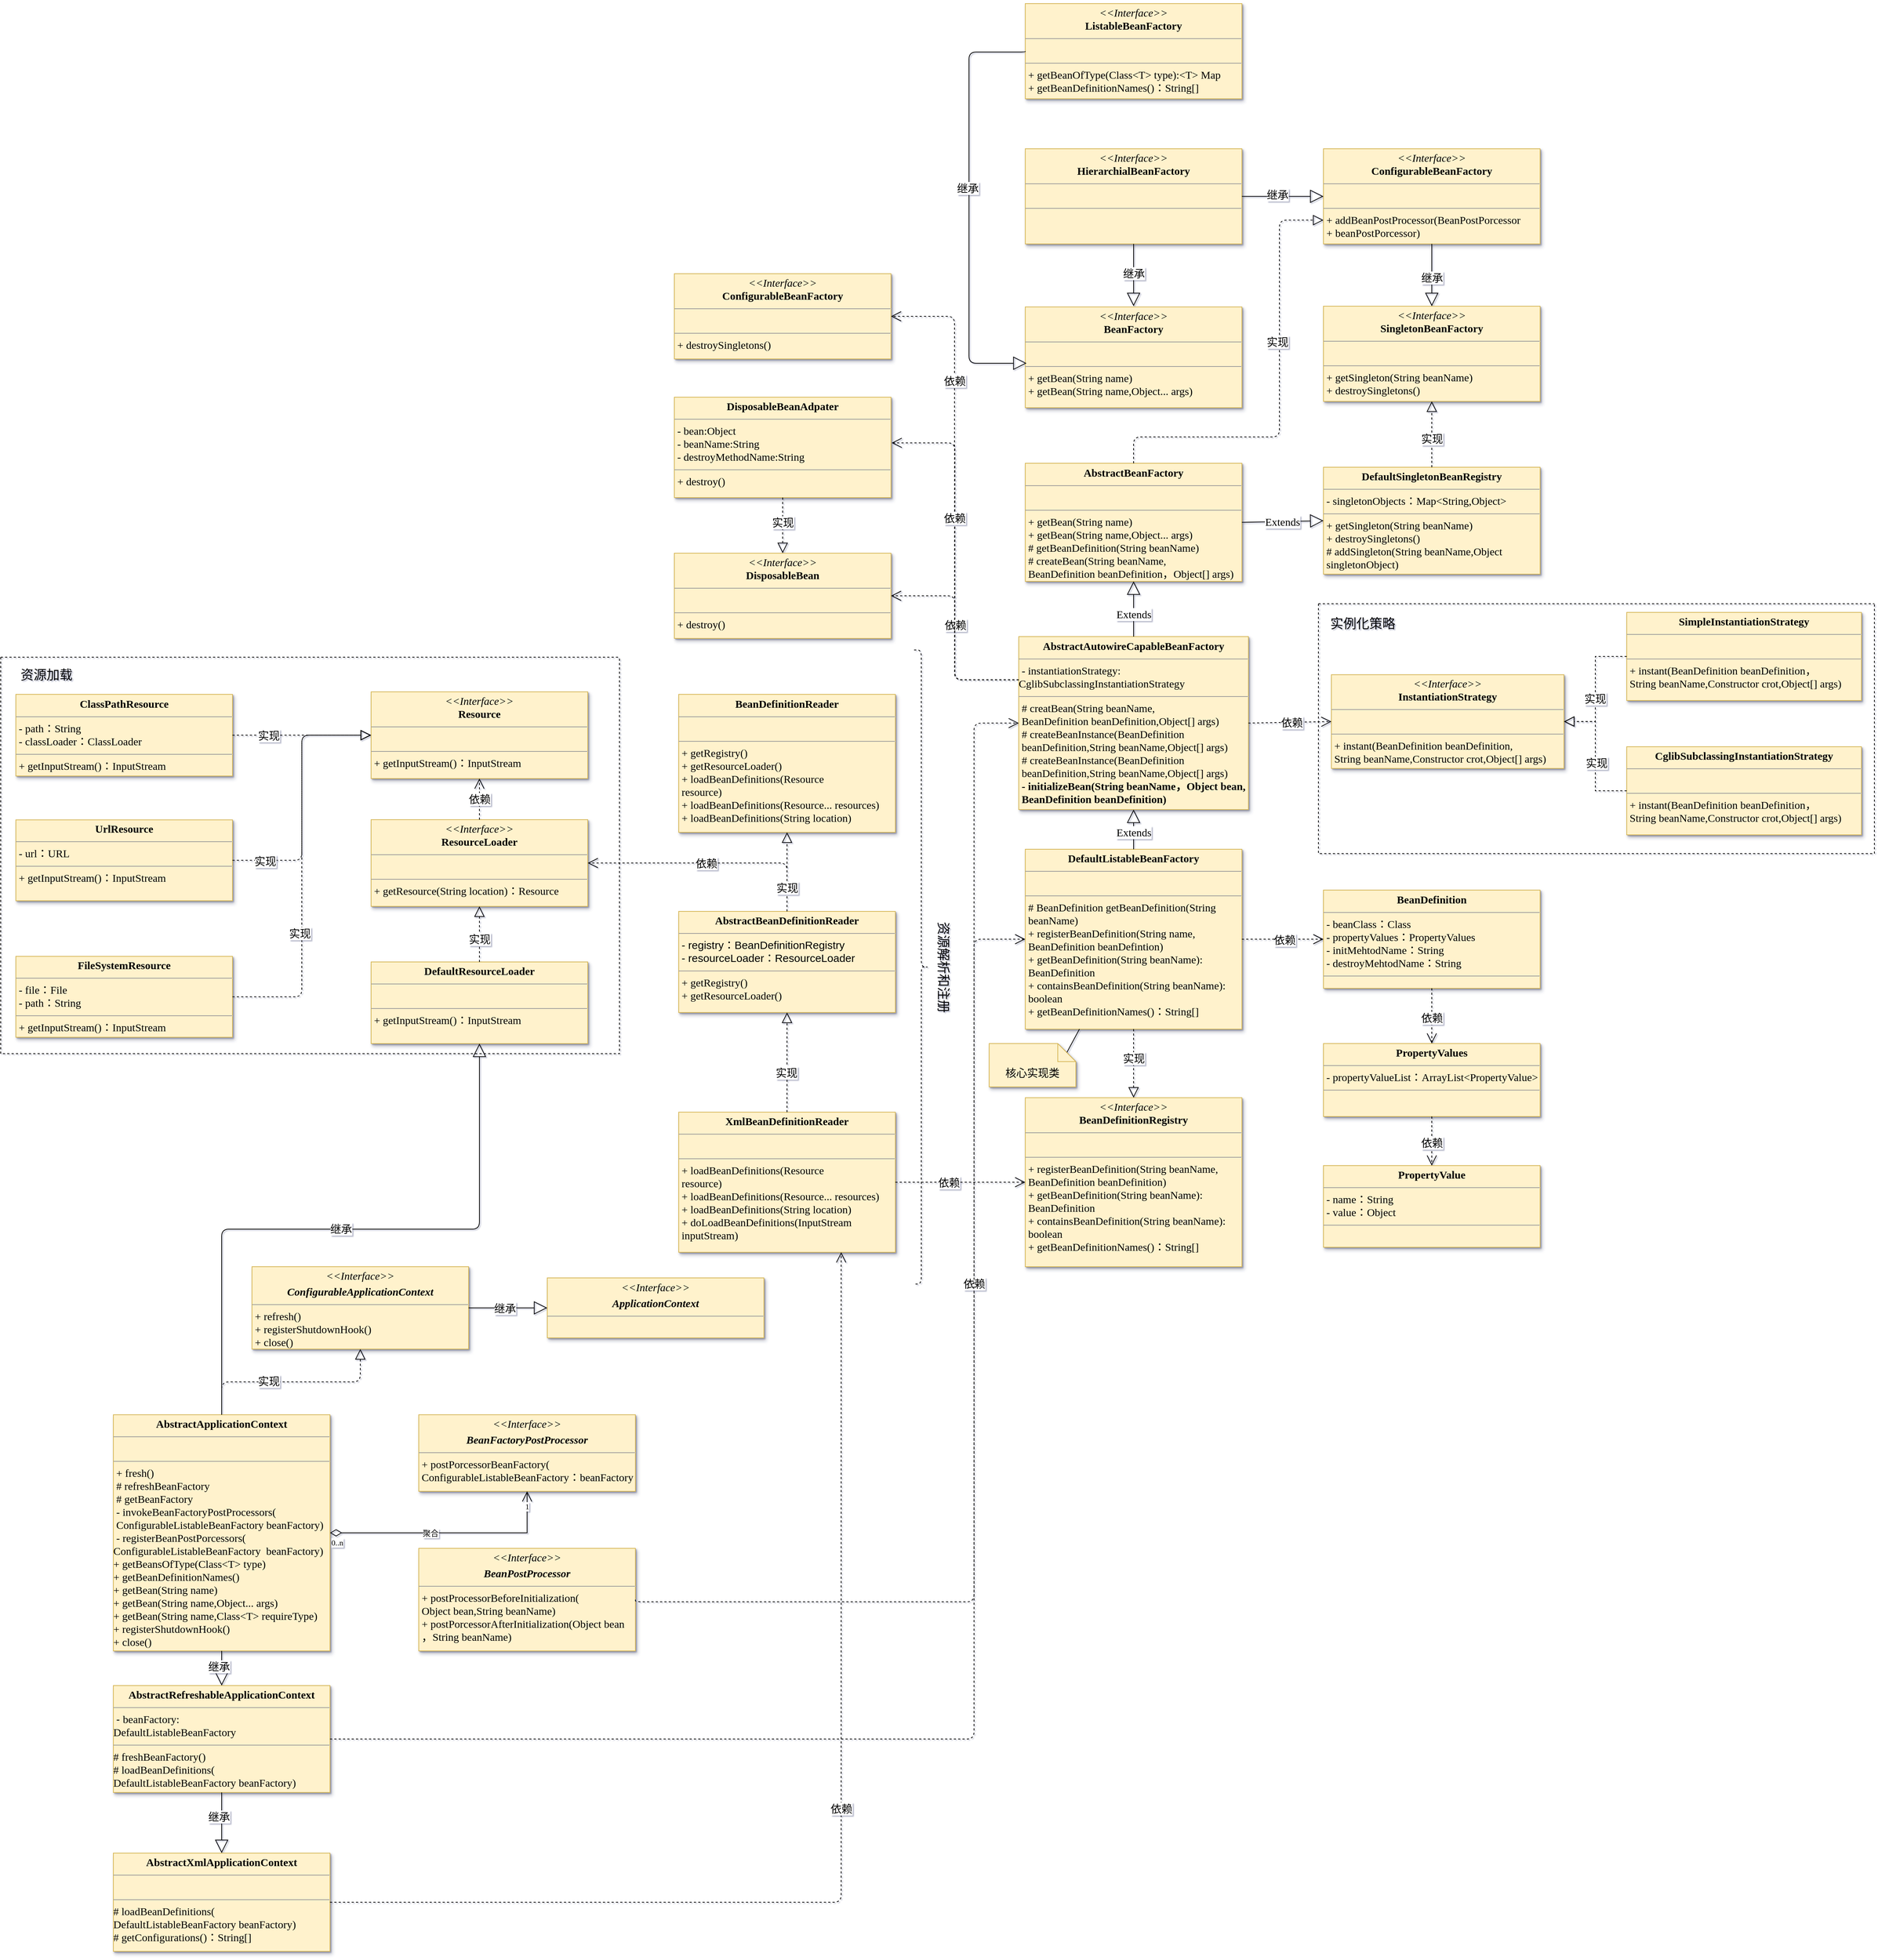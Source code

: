 <mxfile version="20.2.3" type="device"><diagram id="C5RBs43oDa-KdzZeNtuy" name="Page-1"><mxGraphModel dx="2821" dy="1164" grid="0" gridSize="10" guides="1" tooltips="1" connect="1" arrows="1" fold="1" page="0" pageScale="1" pageWidth="827" pageHeight="1169" background="none" math="0" shadow="1"><root><mxCell id="WIyWlLk6GJQsqaUBKTNV-0"/><mxCell id="WIyWlLk6GJQsqaUBKTNV-1" parent="WIyWlLk6GJQsqaUBKTNV-0"/><mxCell id="rT3KVEu5mTHiCfy9cLEK-1" value="&lt;p style=&quot;margin: 4px 0px 0px; text-align: center; font-size: 15px;&quot;&gt;&lt;b style=&quot;&quot;&gt;&lt;font style=&quot;font-size: 15px;&quot; face=&quot;Times New Roman&quot;&gt;AbstractBeanFactory&lt;/font&gt;&lt;/b&gt;&lt;/p&gt;&lt;hr style=&quot;font-size: 15px;&quot; size=&quot;1&quot;&gt;&lt;p style=&quot;margin: 0px 0px 0px 4px; font-size: 15px;&quot;&gt;&lt;font style=&quot;font-size: 15px;&quot; face=&quot;Times New Roman&quot;&gt;&lt;br&gt;&lt;/font&gt;&lt;/p&gt;&lt;hr style=&quot;font-size: 15px;&quot; size=&quot;1&quot;&gt;&lt;p style=&quot;margin: 0px 0px 0px 4px; font-size: 15px;&quot;&gt;&lt;font style=&quot;font-size: 15px;&quot; face=&quot;Times New Roman&quot;&gt;+ getBean(String name)&lt;/font&gt;&lt;/p&gt;&lt;p style=&quot;margin: 0px 0px 0px 4px; font-size: 15px;&quot;&gt;&lt;font style=&quot;font-size: 15px;&quot; face=&quot;Times New Roman&quot;&gt;+ getBean(String name,Object... args)&lt;/font&gt;&lt;/p&gt;&lt;p style=&quot;margin: 0px 0px 0px 4px; font-size: 15px;&quot;&gt;&lt;font style=&quot;font-size: 15px;&quot; face=&quot;Times New Roman&quot;&gt;# getBeanDefinition(String beanName)&lt;/font&gt;&lt;/p&gt;&lt;p style=&quot;margin: 0px 0px 0px 4px; font-size: 15px;&quot;&gt;&lt;font style=&quot;font-size: 15px;&quot; face=&quot;Times New Roman&quot;&gt;# createBean(String beanName,&lt;/font&gt;&lt;/p&gt;&lt;p style=&quot;margin: 0px 0px 0px 4px; font-size: 15px;&quot;&gt;&lt;font style=&quot;font-size: 15px;&quot; face=&quot;Times New Roman&quot;&gt;BeanDefinition beanDefinition，Object[] args)&lt;/font&gt;&lt;/p&gt;" style="verticalAlign=top;align=left;overflow=fill;fontSize=12;fontFamily=Helvetica;html=1;rounded=0;fillColor=#fff2cc;strokeColor=#d6b656;labelBorderColor=none;shadow=1;" parent="WIyWlLk6GJQsqaUBKTNV-1" vertex="1"><mxGeometry x="-52" y="259.5" width="300" height="163.5" as="geometry"/></mxCell><mxCell id="rT3KVEu5mTHiCfy9cLEK-2" value="&lt;p style=&quot;margin: 4px 0px 0px; text-align: center; font-size: 15px;&quot;&gt;&lt;font style=&quot;font-size: 15px;&quot; face=&quot;Times New Roman&quot;&gt;&lt;i style=&quot;&quot;&gt;&amp;lt;&amp;lt;Interface&amp;gt;&amp;gt;&lt;/i&gt;&lt;br&gt;&lt;b style=&quot;&quot;&gt;BeanFactory&lt;/b&gt;&lt;/font&gt;&lt;/p&gt;&lt;hr style=&quot;font-size: 15px;&quot; size=&quot;1&quot;&gt;&lt;p style=&quot;margin: 0px 0px 0px 4px; font-size: 15px;&quot;&gt;&lt;font style=&quot;font-size: 15px;&quot; face=&quot;Times New Roman&quot;&gt;&lt;br&gt;&lt;/font&gt;&lt;/p&gt;&lt;hr style=&quot;font-size: 15px;&quot; size=&quot;1&quot;&gt;&lt;p style=&quot;margin: 0px 0px 0px 4px; font-size: 15px;&quot;&gt;&lt;font style=&quot;font-size: 15px;&quot; face=&quot;Times New Roman&quot;&gt;+ getBean(String name)&lt;/font&gt;&lt;/p&gt;&lt;p style=&quot;margin: 0px 0px 0px 4px; font-size: 15px;&quot;&gt;&lt;font style=&quot;font-size: 15px;&quot; face=&quot;Times New Roman&quot;&gt;+ getBean(String name,Object... args)&lt;/font&gt;&lt;/p&gt;" style="verticalAlign=top;align=left;overflow=fill;fontSize=12;fontFamily=Helvetica;html=1;rounded=0;shadow=1;glass=0;labelBackgroundColor=none;labelBorderColor=none;fillColor=#fff2cc;strokeColor=#d6b656;" parent="WIyWlLk6GJQsqaUBKTNV-1" vertex="1"><mxGeometry x="-52" y="43" width="300" height="139.5" as="geometry"/></mxCell><mxCell id="rT3KVEu5mTHiCfy9cLEK-4" value="&lt;p style=&quot;margin: 4px 0px 0px; text-align: center; font-size: 15px;&quot;&gt;&lt;font style=&quot;font-size: 15px;&quot; face=&quot;Times New Roman&quot;&gt;&lt;i style=&quot;&quot;&gt;&amp;lt;&amp;lt;Interface&amp;gt;&amp;gt;&lt;/i&gt;&lt;br&gt;&lt;b style=&quot;&quot;&gt;SingletonBeanFactory&lt;/b&gt;&lt;/font&gt;&lt;/p&gt;&lt;hr style=&quot;font-size: 15px;&quot; size=&quot;1&quot;&gt;&lt;p style=&quot;margin: 0px 0px 0px 4px; font-size: 15px;&quot;&gt;&lt;font style=&quot;font-size: 15px;&quot; face=&quot;Times New Roman&quot;&gt;&lt;br&gt;&lt;/font&gt;&lt;/p&gt;&lt;hr style=&quot;font-size: 15px;&quot; size=&quot;1&quot;&gt;&lt;p style=&quot;margin: 0px 0px 0px 4px; font-size: 15px;&quot;&gt;&lt;font style=&quot;font-size: 15px;&quot; face=&quot;Times New Roman&quot;&gt;+ getSingleton(String beanName)&lt;/font&gt;&lt;/p&gt;&lt;p style=&quot;margin: 0px 0px 0px 4px; font-size: 15px;&quot;&gt;&lt;font style=&quot;font-size: 15px;&quot; face=&quot;Times New Roman&quot;&gt;+ destroySingletons()&lt;/font&gt;&lt;/p&gt;" style="verticalAlign=top;align=left;overflow=fill;fontSize=12;fontFamily=Helvetica;html=1;rounded=0;shadow=1;glass=0;labelBackgroundColor=none;labelBorderColor=none;fillColor=#fff2cc;strokeColor=#d6b656;" parent="WIyWlLk6GJQsqaUBKTNV-1" vertex="1"><mxGeometry x="361" y="42" width="300" height="131.75" as="geometry"/></mxCell><mxCell id="rT3KVEu5mTHiCfy9cLEK-6" value="&lt;p style=&quot;margin: 4px 0px 0px; text-align: center; font-size: 15px;&quot;&gt;&lt;b style=&quot;&quot;&gt;&lt;font style=&quot;font-size: 15px;&quot; face=&quot;Times New Roman&quot;&gt;DefaultSingletonBeanRegistry&lt;/font&gt;&lt;/b&gt;&lt;/p&gt;&lt;hr style=&quot;font-size: 15px;&quot; size=&quot;1&quot;&gt;&lt;p style=&quot;margin: 0px 0px 0px 4px; font-size: 15px;&quot;&gt;&lt;font style=&quot;font-size: 15px;&quot; face=&quot;Times New Roman&quot;&gt;- singletonObjects：Map&amp;lt;String,Object&amp;gt;&lt;/font&gt;&lt;/p&gt;&lt;hr style=&quot;font-size: 15px;&quot; size=&quot;1&quot;&gt;&lt;p style=&quot;margin: 0px 0px 0px 4px; font-size: 15px;&quot;&gt;&lt;font style=&quot;font-size: 15px;&quot; face=&quot;Times New Roman&quot;&gt;+ getSingleton(String beanName)&lt;/font&gt;&lt;/p&gt;&lt;p style=&quot;margin: 0px 0px 0px 4px; font-size: 15px;&quot;&gt;&lt;span style=&quot;font-family: &amp;quot;Times New Roman&amp;quot;;&quot;&gt;+ destroySingletons()&lt;/span&gt;&lt;font style=&quot;font-size: 15px;&quot; face=&quot;Times New Roman&quot;&gt;&lt;br&gt;&lt;/font&gt;&lt;/p&gt;&lt;p style=&quot;margin: 0px 0px 0px 4px; font-size: 15px;&quot;&gt;&lt;font style=&quot;font-size: 15px;&quot; face=&quot;Times New Roman&quot;&gt;# addSingleton(String beanName,Object&lt;/font&gt;&lt;/p&gt;&lt;p style=&quot;margin: 0px 0px 0px 4px; font-size: 15px;&quot;&gt;&lt;font style=&quot;font-size: 15px;&quot; face=&quot;Times New Roman&quot;&gt;singletonObject)&lt;/font&gt;&lt;/p&gt;&lt;p style=&quot;margin: 0px 0px 0px 4px; font-size: 15px;&quot;&gt;&lt;br&gt;&lt;/p&gt;" style="verticalAlign=top;align=left;overflow=fill;fontSize=12;fontFamily=Helvetica;html=1;rounded=0;fillColor=#fff2cc;strokeColor=#d6b656;labelBorderColor=none;shadow=1;" parent="WIyWlLk6GJQsqaUBKTNV-1" vertex="1"><mxGeometry x="361" y="265" width="300" height="148" as="geometry"/></mxCell><mxCell id="rT3KVEu5mTHiCfy9cLEK-7" value="" style="endArrow=block;dashed=1;endFill=0;endSize=12;html=1;fontFamily=Times New Roman;fontSize=15;entryX=0.5;entryY=1;entryDx=0;entryDy=0;exitX=0.5;exitY=0;exitDx=0;exitDy=0;" parent="WIyWlLk6GJQsqaUBKTNV-1" source="rT3KVEu5mTHiCfy9cLEK-6" target="rT3KVEu5mTHiCfy9cLEK-4" edge="1"><mxGeometry width="160" relative="1" as="geometry"><mxPoint x="513" y="258" as="sourcePoint"/><mxPoint x="664" y="255" as="targetPoint"/></mxGeometry></mxCell><mxCell id="rT3KVEu5mTHiCfy9cLEK-8" value="Extends" style="endArrow=block;endSize=16;endFill=0;html=1;fontFamily=Times New Roman;fontSize=15;entryX=0;entryY=0.5;entryDx=0;entryDy=0;exitX=1;exitY=0.5;exitDx=0;exitDy=0;" parent="WIyWlLk6GJQsqaUBKTNV-1" source="rT3KVEu5mTHiCfy9cLEK-1" target="rT3KVEu5mTHiCfy9cLEK-6" edge="1"><mxGeometry width="160" relative="1" as="geometry"><mxPoint x="249" y="330" as="sourcePoint"/><mxPoint x="332" y="330" as="targetPoint"/></mxGeometry></mxCell><mxCell id="rT3KVEu5mTHiCfy9cLEK-10" value="&lt;p style=&quot;margin: 4px 0px 0px; text-align: center; font-size: 15px;&quot;&gt;&lt;b style=&quot;&quot;&gt;&lt;font style=&quot;font-size: 15px;&quot; face=&quot;Times New Roman&quot;&gt;AbstractAutowireCapableBeanFactory&lt;/font&gt;&lt;/b&gt;&lt;/p&gt;&lt;hr style=&quot;font-size: 15px;&quot; size=&quot;1&quot;&gt;&lt;p style=&quot;margin: 0px 0px 0px 4px; font-size: 15px;&quot;&gt;&lt;font style=&quot;font-size: 15px;&quot; face=&quot;Times New Roman&quot;&gt;- instantiationStrategy:&lt;/font&gt;&lt;/p&gt;&lt;span style=&quot;font-family: &amp;quot;Times New Roman&amp;quot;; font-size: 15px; text-align: center;&quot;&gt;CglibSubclassingInstantiationStrategy&lt;/span&gt;&lt;br&gt;&lt;hr style=&quot;font-size: 15px;&quot; size=&quot;1&quot;&gt;&lt;p style=&quot;margin: 0px 0px 0px 4px; font-size: 15px;&quot;&gt;&lt;font style=&quot;font-size: 15px;&quot; face=&quot;Times New Roman&quot;&gt;# creatBean(String beanName,&lt;/font&gt;&lt;/p&gt;&lt;p style=&quot;margin: 0px 0px 0px 4px; font-size: 15px;&quot;&gt;&lt;font face=&quot;Times New Roman&quot;&gt;BeanDefinition beanDefinition,Object[] args)&lt;/font&gt;&lt;/p&gt;&lt;p style=&quot;margin: 0px 0px 0px 4px; font-size: 15px;&quot;&gt;&lt;font face=&quot;Times New Roman&quot;&gt;# createBeanInstance(BeanDefinition&amp;nbsp;&lt;/font&gt;&lt;/p&gt;&lt;p style=&quot;margin: 0px 0px 0px 4px; font-size: 15px;&quot;&gt;&lt;span style=&quot;font-family: &amp;quot;Times New Roman&amp;quot;;&quot;&gt;beanDefinition,String beanName,Object[] args)&lt;/span&gt;&lt;font face=&quot;Times New Roman&quot;&gt;&lt;br&gt;&lt;/font&gt;&lt;/p&gt;&lt;p style=&quot;margin: 0px 0px 0px 4px; font-size: 15px;&quot;&gt;&lt;span style=&quot;font-family: &amp;quot;Times New Roman&amp;quot;;&quot;&gt;# createBeanInstance(BeanDefinition&lt;/span&gt;&lt;/p&gt;&lt;p style=&quot;margin: 0px 0px 0px 4px; font-size: 15px;&quot;&gt;&lt;span style=&quot;font-family: &amp;quot;Times New Roman&amp;quot;;&quot;&gt;beanDefinition,String beanName,Object[] args)&lt;/span&gt;&lt;/p&gt;&lt;p style=&quot;margin: 0px 0px 0px 4px; font-size: 15px;&quot;&gt;&lt;font face=&quot;Times New Roman&quot;&gt;&lt;b&gt;- initializeBean(String beanName，Object bean,&lt;/b&gt;&lt;/font&gt;&lt;/p&gt;&lt;p style=&quot;margin: 0px 0px 0px 4px; font-size: 15px;&quot;&gt;&lt;span style=&quot;font-family: &amp;quot;Times New Roman&amp;quot;; background-color: initial;&quot;&gt;&lt;b&gt;BeanDefinition beanDefinition)&lt;/b&gt;&lt;/span&gt;&lt;/p&gt;" style="verticalAlign=top;align=left;overflow=fill;fontSize=12;fontFamily=Helvetica;html=1;rounded=0;fillColor=#fff2cc;strokeColor=#d6b656;labelBorderColor=none;shadow=1;" parent="WIyWlLk6GJQsqaUBKTNV-1" vertex="1"><mxGeometry x="-61" y="499.5" width="318" height="239.5" as="geometry"/></mxCell><mxCell id="rT3KVEu5mTHiCfy9cLEK-11" value="" style="endArrow=block;endSize=16;endFill=0;html=1;fontFamily=Times New Roman;fontSize=15;entryX=0.5;entryY=1;entryDx=0;entryDy=0;exitX=0.5;exitY=0;exitDx=0;exitDy=0;" parent="WIyWlLk6GJQsqaUBKTNV-1" source="rT3KVEu5mTHiCfy9cLEK-10" target="rT3KVEu5mTHiCfy9cLEK-1" edge="1"><mxGeometry width="160" relative="1" as="geometry"><mxPoint x="86" y="456" as="sourcePoint"/><mxPoint x="199" y="456" as="targetPoint"/></mxGeometry></mxCell><mxCell id="rT3KVEu5mTHiCfy9cLEK-12" value="Extends" style="edgeLabel;html=1;align=center;verticalAlign=middle;resizable=0;points=[];fontSize=15;fontFamily=Times New Roman;" parent="rT3KVEu5mTHiCfy9cLEK-11" vertex="1" connectable="0"><mxGeometry x="-0.329" relative="1" as="geometry"><mxPoint y="-6" as="offset"/></mxGeometry></mxCell><mxCell id="rT3KVEu5mTHiCfy9cLEK-13" value="&lt;p style=&quot;margin: 4px 0px 0px; text-align: center; font-size: 15px;&quot;&gt;&lt;b style=&quot;&quot;&gt;&lt;font style=&quot;font-size: 15px;&quot; face=&quot;Times New Roman&quot;&gt;DefaultListableBeanFactory&lt;/font&gt;&lt;/b&gt;&lt;/p&gt;&lt;hr style=&quot;font-size: 15px;&quot; size=&quot;1&quot;&gt;&lt;p style=&quot;margin: 0px 0px 0px 4px; font-size: 15px;&quot;&gt;&lt;font style=&quot;font-size: 15px;&quot; face=&quot;Times New Roman&quot;&gt;&lt;br&gt;&lt;/font&gt;&lt;/p&gt;&lt;hr style=&quot;font-size: 15px;&quot; size=&quot;1&quot;&gt;&lt;p style=&quot;margin: 0px 0px 0px 4px; font-size: 15px;&quot;&gt;&lt;font face=&quot;Times New Roman&quot;&gt;# BeanDefinition getBeanDefinition(String&amp;nbsp;&lt;/font&gt;&lt;/p&gt;&lt;p style=&quot;margin: 0px 0px 0px 4px; font-size: 15px;&quot;&gt;&lt;font face=&quot;Times New Roman&quot;&gt;beanName)&lt;/font&gt;&lt;/p&gt;&lt;p style=&quot;margin: 0px 0px 0px 4px; font-size: 15px;&quot;&gt;&lt;font face=&quot;Times New Roman&quot;&gt;+ registerBeanDefinition(String name,&lt;/font&gt;&lt;/p&gt;&lt;p style=&quot;margin: 0px 0px 0px 4px; font-size: 15px;&quot;&gt;&lt;font face=&quot;Times New Roman&quot;&gt;BeanDefinition beanDefintion)&lt;/font&gt;&lt;/p&gt;&lt;p style=&quot;margin: 0px 0px 0px 4px; font-size: 15px;&quot;&gt;&lt;font face=&quot;Times New Roman&quot;&gt;+ getBeanDefinition(String beanName):&lt;/font&gt;&lt;/p&gt;&lt;p style=&quot;margin: 0px 0px 0px 4px; font-size: 15px;&quot;&gt;&lt;font face=&quot;Times New Roman&quot;&gt;BeanDefinition&lt;/font&gt;&lt;/p&gt;&lt;p style=&quot;margin: 0px 0px 0px 4px; font-size: 15px;&quot;&gt;&lt;font face=&quot;Times New Roman&quot;&gt;+ containsBeanDefinition(String beanName):&lt;/font&gt;&lt;/p&gt;&lt;p style=&quot;margin: 0px 0px 0px 4px; font-size: 15px;&quot;&gt;&lt;font face=&quot;Times New Roman&quot;&gt;boolean&lt;/font&gt;&lt;/p&gt;&lt;p style=&quot;margin: 0px 0px 0px 4px; font-size: 15px;&quot;&gt;&lt;font face=&quot;Times New Roman&quot;&gt;+ getBeanDefinitionNames()：String[]&lt;/font&gt;&lt;/p&gt;" style="verticalAlign=top;align=left;overflow=fill;fontSize=12;fontFamily=Helvetica;html=1;rounded=0;fillColor=#fff2cc;strokeColor=#d6b656;labelBorderColor=none;shadow=1;" parent="WIyWlLk6GJQsqaUBKTNV-1" vertex="1"><mxGeometry x="-52" y="794" width="300" height="249" as="geometry"/></mxCell><mxCell id="rT3KVEu5mTHiCfy9cLEK-15" value="&lt;p style=&quot;margin: 4px 0px 0px; text-align: center; font-size: 15px;&quot;&gt;&lt;font style=&quot;font-size: 15px;&quot; face=&quot;Times New Roman&quot;&gt;&lt;i style=&quot;&quot;&gt;&amp;lt;&amp;lt;Interface&amp;gt;&amp;gt;&lt;/i&gt;&lt;br&gt;&lt;b style=&quot;&quot;&gt;BeanDefinitionRegistry&lt;/b&gt;&lt;/font&gt;&lt;/p&gt;&lt;hr style=&quot;font-size: 15px;&quot; size=&quot;1&quot;&gt;&lt;p style=&quot;margin: 0px 0px 0px 4px; font-size: 15px;&quot;&gt;&lt;font style=&quot;font-size: 15px;&quot; face=&quot;Times New Roman&quot;&gt;&lt;br&gt;&lt;/font&gt;&lt;/p&gt;&lt;hr style=&quot;font-size: 15px;&quot; size=&quot;1&quot;&gt;&lt;p style=&quot;margin: 0px 0px 0px 4px; font-size: 15px;&quot;&gt;&lt;font face=&quot;Times New Roman&quot;&gt;+ registerBeanDefinition(String beanName,&lt;/font&gt;&lt;/p&gt;&lt;p style=&quot;margin: 0px 0px 0px 4px; font-size: 15px;&quot;&gt;&lt;font face=&quot;Times New Roman&quot;&gt;BeanDefinition beanDefinition)&lt;/font&gt;&lt;/p&gt;&lt;p style=&quot;margin: 0px 0px 0px 4px; font-size: 15px;&quot;&gt;&lt;font face=&quot;Times New Roman&quot;&gt;+ getBeanDefinition(String beanName):&lt;/font&gt;&lt;/p&gt;&lt;p style=&quot;margin: 0px 0px 0px 4px; font-size: 15px;&quot;&gt;&lt;font face=&quot;Times New Roman&quot;&gt;BeanDefinition&lt;/font&gt;&lt;/p&gt;&lt;p style=&quot;margin: 0px 0px 0px 4px; font-size: 15px;&quot;&gt;&lt;font face=&quot;Times New Roman&quot;&gt;+ containsBeanDefinition(String beanName):&lt;/font&gt;&lt;/p&gt;&lt;p style=&quot;margin: 0px 0px 0px 4px; font-size: 15px;&quot;&gt;&lt;font face=&quot;Times New Roman&quot;&gt;boolean&lt;/font&gt;&lt;/p&gt;&lt;p style=&quot;margin: 0px 0px 0px 4px; font-size: 15px;&quot;&gt;&lt;font face=&quot;Times New Roman&quot;&gt;+ getBeanDefinitionNames()：String[]&lt;/font&gt;&lt;/p&gt;" style="verticalAlign=top;align=left;overflow=fill;fontSize=12;fontFamily=Helvetica;html=1;rounded=0;shadow=1;glass=0;labelBackgroundColor=none;labelBorderColor=none;fillColor=#fff2cc;strokeColor=#d6b656;" parent="WIyWlLk6GJQsqaUBKTNV-1" vertex="1"><mxGeometry x="-52" y="1138" width="300" height="234" as="geometry"/></mxCell><mxCell id="rT3KVEu5mTHiCfy9cLEK-16" value="" style="endArrow=block;endSize=16;endFill=0;html=1;fontFamily=Times New Roman;fontSize=15;entryX=0.5;entryY=1;entryDx=0;entryDy=0;exitX=0.5;exitY=0;exitDx=0;exitDy=0;" parent="WIyWlLk6GJQsqaUBKTNV-1" source="rT3KVEu5mTHiCfy9cLEK-13" target="rT3KVEu5mTHiCfy9cLEK-10" edge="1"><mxGeometry width="160" relative="1" as="geometry"><mxPoint x="110" y="795.5" as="sourcePoint"/><mxPoint x="98.0" y="725.0" as="targetPoint"/></mxGeometry></mxCell><mxCell id="rT3KVEu5mTHiCfy9cLEK-17" value="Extends" style="edgeLabel;html=1;align=center;verticalAlign=middle;resizable=0;points=[];fontSize=15;fontFamily=Times New Roman;" parent="rT3KVEu5mTHiCfy9cLEK-16" vertex="1" connectable="0"><mxGeometry x="-0.329" relative="1" as="geometry"><mxPoint y="-6" as="offset"/></mxGeometry></mxCell><mxCell id="rT3KVEu5mTHiCfy9cLEK-19" value="" style="endArrow=block;dashed=1;endFill=0;endSize=12;html=1;fontFamily=Times New Roman;fontSize=15;entryX=0;entryY=0.75;entryDx=0;entryDy=0;exitX=0.5;exitY=0;exitDx=0;exitDy=0;edgeStyle=orthogonalEdgeStyle;" parent="WIyWlLk6GJQsqaUBKTNV-1" source="rT3KVEu5mTHiCfy9cLEK-1" target="NFiF2OQztaOC_RvpJQp0-47" edge="1"><mxGeometry width="160" relative="1" as="geometry"><mxPoint x="138" y="276.5" as="sourcePoint"/><mxPoint x="138" y="210" as="targetPoint"/><Array as="points"><mxPoint x="98" y="223"/><mxPoint x="300" y="223"/><mxPoint x="300" y="-77"/></Array></mxGeometry></mxCell><mxCell id="rT3KVEu5mTHiCfy9cLEK-20" value="&lt;p style=&quot;margin: 4px 0px 0px; text-align: center; font-size: 15px;&quot;&gt;&lt;b style=&quot;&quot;&gt;&lt;font style=&quot;font-size: 15px;&quot; face=&quot;Times New Roman&quot;&gt;BeanDefinition&lt;/font&gt;&lt;/b&gt;&lt;/p&gt;&lt;hr style=&quot;font-size: 15px;&quot; size=&quot;1&quot;&gt;&lt;p style=&quot;margin: 0px 0px 0px 4px; font-size: 15px;&quot;&gt;&lt;font face=&quot;Times New Roman&quot;&gt;- beanClass：Class&lt;/font&gt;&lt;/p&gt;&lt;p style=&quot;margin: 0px 0px 0px 4px; font-size: 15px;&quot;&gt;&lt;font face=&quot;Times New Roman&quot;&gt;- propertyValues：PropertyValues&lt;/font&gt;&lt;/p&gt;&lt;p style=&quot;margin: 0px 0px 0px 4px; font-size: 15px;&quot;&gt;&lt;font face=&quot;Times New Roman&quot;&gt;- initMehtodName：String&lt;/font&gt;&lt;/p&gt;&lt;p style=&quot;margin: 0px 0px 0px 4px; font-size: 15px;&quot;&gt;&lt;font face=&quot;Times New Roman&quot;&gt;- destroyMehtodName：String&lt;/font&gt;&lt;/p&gt;&lt;hr style=&quot;font-size: 15px;&quot; size=&quot;1&quot;&gt;&lt;p style=&quot;margin: 0px 0px 0px 4px; font-size: 15px;&quot;&gt;&lt;br&gt;&lt;/p&gt;" style="verticalAlign=top;align=left;overflow=fill;fontSize=12;fontFamily=Helvetica;html=1;rounded=0;fillColor=#fff2cc;strokeColor=#d6b656;labelBorderColor=none;shadow=1;" parent="WIyWlLk6GJQsqaUBKTNV-1" vertex="1"><mxGeometry x="361" y="850.5" width="300" height="136" as="geometry"/></mxCell><mxCell id="rT3KVEu5mTHiCfy9cLEK-21" value="依赖" style="endArrow=open;endSize=12;dashed=1;html=1;fontFamily=Times New Roman;fontSize=15;exitX=1;exitY=0.5;exitDx=0;exitDy=0;entryX=0;entryY=0.5;entryDx=0;entryDy=0;" parent="WIyWlLk6GJQsqaUBKTNV-1" source="rT3KVEu5mTHiCfy9cLEK-13" target="rT3KVEu5mTHiCfy9cLEK-20" edge="1"><mxGeometry x="0.043" width="160" relative="1" as="geometry"><mxPoint x="261" y="876" as="sourcePoint"/><mxPoint x="421" y="876" as="targetPoint"/><Array as="points"/><mxPoint as="offset"/></mxGeometry></mxCell><mxCell id="rT3KVEu5mTHiCfy9cLEK-39" style="orthogonalLoop=1;jettySize=auto;html=1;fontFamily=Times New Roman;fontSize=15;endArrow=none;startSize=14;endSize=14;endFill=0;exitX=0;exitY=0;exitDx=107.5;exitDy=12.5;exitPerimeter=0;entryX=0.25;entryY=1;entryDx=0;entryDy=0;" parent="WIyWlLk6GJQsqaUBKTNV-1" source="rT3KVEu5mTHiCfy9cLEK-22" edge="1" target="rT3KVEu5mTHiCfy9cLEK-13"><mxGeometry relative="1" as="geometry"><mxPoint x="-53.2" y="844" as="targetPoint"/></mxGeometry></mxCell><mxCell id="rT3KVEu5mTHiCfy9cLEK-22" value="核心实现类" style="shape=note2;boundedLbl=1;whiteSpace=wrap;html=1;size=25;verticalAlign=top;align=center;shadow=1;labelBorderColor=none;fontFamily=Times New Roman;fontSize=15;fillColor=#fff2cc;strokeColor=#d6b656;" parent="WIyWlLk6GJQsqaUBKTNV-1" vertex="1"><mxGeometry x="-102" y="1063" width="120" height="60" as="geometry"/></mxCell><mxCell id="rT3KVEu5mTHiCfy9cLEK-40" value="" style="endArrow=block;dashed=1;endFill=0;endSize=12;html=1;fontFamily=Times New Roman;fontSize=15;entryX=0.5;entryY=0;entryDx=0;entryDy=0;exitX=0.5;exitY=1;exitDx=0;exitDy=0;" parent="WIyWlLk6GJQsqaUBKTNV-1" source="rT3KVEu5mTHiCfy9cLEK-13" target="rT3KVEu5mTHiCfy9cLEK-15" edge="1"><mxGeometry width="160" relative="1" as="geometry"><mxPoint x="127" y="1045" as="sourcePoint"/><mxPoint x="127" y="984" as="targetPoint"/></mxGeometry></mxCell><mxCell id="rT3KVEu5mTHiCfy9cLEK-53" value="实现" style="edgeLabel;html=1;align=center;verticalAlign=middle;resizable=0;points=[];fontSize=15;fontFamily=Times New Roman;" parent="rT3KVEu5mTHiCfy9cLEK-40" vertex="1" connectable="0"><mxGeometry x="0.335" relative="1" as="geometry"><mxPoint y="-24" as="offset"/></mxGeometry></mxCell><mxCell id="rT3KVEu5mTHiCfy9cLEK-41" value="&lt;p style=&quot;margin: 4px 0px 0px; text-align: center; font-size: 15px;&quot;&gt;&lt;font style=&quot;font-size: 15px;&quot; face=&quot;Times New Roman&quot;&gt;&lt;i style=&quot;&quot;&gt;&amp;lt;&amp;lt;Interface&amp;gt;&amp;gt;&lt;/i&gt;&lt;br&gt;&lt;b style=&quot;&quot;&gt;InstantiationStrategy&lt;/b&gt;&lt;/font&gt;&lt;/p&gt;&lt;hr style=&quot;font-size: 15px;&quot; size=&quot;1&quot;&gt;&lt;p style=&quot;margin: 0px 0px 0px 4px; font-size: 15px;&quot;&gt;&lt;font style=&quot;font-size: 15px;&quot; face=&quot;Times New Roman&quot;&gt;&lt;br&gt;&lt;/font&gt;&lt;/p&gt;&lt;hr style=&quot;font-size: 15px;&quot; size=&quot;1&quot;&gt;&lt;p style=&quot;margin: 0px 0px 0px 4px; font-size: 15px;&quot;&gt;&lt;font style=&quot;font-size: 15px;&quot; face=&quot;Times New Roman&quot;&gt;+ instant(BeanDefinition beanDefinition,&lt;/font&gt;&lt;/p&gt;&lt;p style=&quot;margin: 0px 0px 0px 4px; font-size: 15px;&quot;&gt;&lt;font style=&quot;font-size: 15px;&quot; face=&quot;Times New Roman&quot;&gt;String beanName,Constructor crot,Object[] args)&lt;/font&gt;&lt;/p&gt;" style="verticalAlign=top;align=left;overflow=fill;fontSize=12;fontFamily=Helvetica;html=1;rounded=0;shadow=1;glass=0;labelBackgroundColor=none;labelBorderColor=none;fillColor=#fff2cc;strokeColor=#d6b656;" parent="WIyWlLk6GJQsqaUBKTNV-1" vertex="1"><mxGeometry x="372" y="552.25" width="322" height="129.75" as="geometry"/></mxCell><mxCell id="rT3KVEu5mTHiCfy9cLEK-43" value="&lt;p style=&quot;margin: 4px 0px 0px; text-align: center; font-size: 15px;&quot;&gt;&lt;font face=&quot;Times New Roman&quot;&gt;&lt;b&gt;SimpleInstantiationStrategy&lt;/b&gt;&lt;/font&gt;&lt;/p&gt;&lt;hr style=&quot;font-size: 15px;&quot; size=&quot;1&quot;&gt;&lt;p style=&quot;margin: 0px 0px 0px 4px; font-size: 15px;&quot;&gt;&lt;br&gt;&lt;/p&gt;&lt;hr style=&quot;font-size: 15px;&quot; size=&quot;1&quot;&gt;&lt;p style=&quot;margin: 0px 0px 0px 4px; font-size: 15px;&quot;&gt;&lt;font face=&quot;Times New Roman&quot;&gt;+ instant(BeanDefinition beanDefinition，&lt;/font&gt;&lt;/p&gt;&lt;p style=&quot;margin: 0px 0px 0px 4px; font-size: 15px;&quot;&gt;&lt;font face=&quot;Times New Roman&quot;&gt;String beanName,Constructor crot,Object[] args)&lt;/font&gt;&lt;/p&gt;" style="verticalAlign=top;align=left;overflow=fill;fontSize=12;fontFamily=Helvetica;html=1;rounded=0;fillColor=#fff2cc;strokeColor=#d6b656;labelBorderColor=none;shadow=1;" parent="WIyWlLk6GJQsqaUBKTNV-1" vertex="1"><mxGeometry x="781" y="466" width="325" height="122" as="geometry"/></mxCell><mxCell id="rT3KVEu5mTHiCfy9cLEK-44" value="&lt;p style=&quot;margin: 4px 0px 0px; text-align: center; font-size: 15px;&quot;&gt;&lt;font face=&quot;Times New Roman&quot;&gt;&lt;b&gt;CglibSubclassingInstantiationStrategy&lt;/b&gt;&lt;/font&gt;&lt;/p&gt;&lt;hr style=&quot;font-size: 15px;&quot; size=&quot;1&quot;&gt;&lt;p style=&quot;margin: 0px 0px 0px 4px; font-size: 15px;&quot;&gt;&lt;br&gt;&lt;/p&gt;&lt;hr style=&quot;font-size: 15px;&quot; size=&quot;1&quot;&gt;&lt;p style=&quot;margin: 0px 0px 0px 4px; font-size: 15px;&quot;&gt;&lt;font face=&quot;Times New Roman&quot;&gt;+ instant(BeanDefinition beanDefinition，&lt;/font&gt;&lt;/p&gt;&lt;p style=&quot;margin: 0px 0px 0px 4px; font-size: 15px;&quot;&gt;&lt;font face=&quot;Times New Roman&quot;&gt;String beanName,Constructor crot,Object[] args)&lt;/font&gt;&lt;/p&gt;" style="verticalAlign=top;align=left;overflow=fill;fontSize=12;fontFamily=Helvetica;html=1;rounded=0;fillColor=#fff2cc;strokeColor=#d6b656;labelBorderColor=none;shadow=1;" parent="WIyWlLk6GJQsqaUBKTNV-1" vertex="1"><mxGeometry x="781" y="652" width="325" height="122" as="geometry"/></mxCell><mxCell id="rT3KVEu5mTHiCfy9cLEK-45" value="" style="endArrow=block;dashed=1;endFill=0;endSize=12;html=1;fontFamily=Times New Roman;fontSize=15;exitX=0;exitY=0.5;exitDx=0;exitDy=0;entryX=1;entryY=0.5;entryDx=0;entryDy=0;edgeStyle=orthogonalEdgeStyle;rounded=0;" parent="WIyWlLk6GJQsqaUBKTNV-1" source="rT3KVEu5mTHiCfy9cLEK-43" target="rT3KVEu5mTHiCfy9cLEK-41" edge="1"><mxGeometry width="160" relative="1" as="geometry"><mxPoint x="591" y="498" as="sourcePoint"/><mxPoint x="751" y="498" as="targetPoint"/></mxGeometry></mxCell><mxCell id="rT3KVEu5mTHiCfy9cLEK-47" value="实现" style="edgeLabel;html=1;align=center;verticalAlign=middle;resizable=0;points=[];fontSize=15;fontFamily=Times New Roman;" parent="rT3KVEu5mTHiCfy9cLEK-45" vertex="1" connectable="0"><mxGeometry x="0.148" y="-1" relative="1" as="geometry"><mxPoint as="offset"/></mxGeometry></mxCell><mxCell id="rT3KVEu5mTHiCfy9cLEK-46" value="" style="endArrow=block;dashed=1;endFill=0;endSize=12;html=1;fontFamily=Times New Roman;fontSize=15;exitX=0;exitY=0.5;exitDx=0;exitDy=0;entryX=1;entryY=0.5;entryDx=0;entryDy=0;edgeStyle=orthogonalEdgeStyle;rounded=0;" parent="WIyWlLk6GJQsqaUBKTNV-1" source="rT3KVEu5mTHiCfy9cLEK-44" target="rT3KVEu5mTHiCfy9cLEK-41" edge="1"><mxGeometry width="160" relative="1" as="geometry"><mxPoint x="791" y="550" as="sourcePoint"/><mxPoint x="704" y="627.125" as="targetPoint"/></mxGeometry></mxCell><mxCell id="rT3KVEu5mTHiCfy9cLEK-48" value="实现" style="edgeLabel;html=1;align=center;verticalAlign=middle;resizable=0;points=[];fontSize=15;fontFamily=Times New Roman;" parent="rT3KVEu5mTHiCfy9cLEK-46" vertex="1" connectable="0"><mxGeometry x="-0.166" y="-3" relative="1" as="geometry"><mxPoint x="-2" y="-6" as="offset"/></mxGeometry></mxCell><mxCell id="rT3KVEu5mTHiCfy9cLEK-49" value="实现" style="edgeLabel;html=1;align=center;verticalAlign=middle;resizable=0;points=[];fontSize=15;fontFamily=Times New Roman;" parent="WIyWlLk6GJQsqaUBKTNV-1" vertex="1" connectable="0"><mxGeometry x="511" y="225" as="geometry"/></mxCell><mxCell id="rT3KVEu5mTHiCfy9cLEK-50" value="实现" style="edgeLabel;html=1;align=center;verticalAlign=middle;resizable=0;points=[];fontSize=15;fontFamily=Times New Roman;" parent="WIyWlLk6GJQsqaUBKTNV-1" vertex="1" connectable="0"><mxGeometry x="297" y="91" as="geometry"/></mxCell><mxCell id="rT3KVEu5mTHiCfy9cLEK-54" value="依赖" style="endArrow=open;endSize=12;dashed=1;html=1;fontFamily=Times New Roman;fontSize=15;exitX=1;exitY=0.5;exitDx=0;exitDy=0;entryX=0;entryY=0.5;entryDx=0;entryDy=0;" parent="WIyWlLk6GJQsqaUBKTNV-1" target="rT3KVEu5mTHiCfy9cLEK-41" edge="1" source="rT3KVEu5mTHiCfy9cLEK-10"><mxGeometry x="0.043" width="160" relative="1" as="geometry"><mxPoint x="248" y="584" as="sourcePoint"/><mxPoint x="358" y="582" as="targetPoint"/><Array as="points"/><mxPoint as="offset"/></mxGeometry></mxCell><mxCell id="ovjNLrAhDGf2XsnUD2_1-0" value="&lt;p style=&quot;margin: 4px 0px 0px; text-align: center; font-size: 15px;&quot;&gt;&lt;b style=&quot;&quot;&gt;&lt;font style=&quot;font-size: 15px;&quot; face=&quot;Times New Roman&quot;&gt;PropertyValues&lt;/font&gt;&lt;/b&gt;&lt;/p&gt;&lt;hr style=&quot;font-size: 15px;&quot; size=&quot;1&quot;&gt;&lt;p style=&quot;margin: 0px 0px 0px 4px; font-size: 15px;&quot;&gt;&lt;font face=&quot;Times New Roman&quot;&gt;- propertyValueList：ArrayList&amp;lt;PropertyValue&amp;gt;&lt;/font&gt;&lt;/p&gt;&lt;hr style=&quot;font-size: 15px;&quot; size=&quot;1&quot;&gt;&lt;p style=&quot;margin: 0px 0px 0px 4px; font-size: 15px;&quot;&gt;&lt;br&gt;&lt;/p&gt;" style="verticalAlign=top;align=left;overflow=fill;fontSize=12;fontFamily=Helvetica;html=1;rounded=0;fillColor=#fff2cc;strokeColor=#d6b656;labelBorderColor=none;shadow=1;" parent="WIyWlLk6GJQsqaUBKTNV-1" vertex="1"><mxGeometry x="361" y="1063" width="300" height="101" as="geometry"/></mxCell><mxCell id="ovjNLrAhDGf2XsnUD2_1-1" value="&lt;p style=&quot;margin: 4px 0px 0px; text-align: center; font-size: 15px;&quot;&gt;&lt;b style=&quot;&quot;&gt;&lt;font style=&quot;font-size: 15px;&quot; face=&quot;Times New Roman&quot;&gt;PropertyValue&lt;/font&gt;&lt;/b&gt;&lt;/p&gt;&lt;hr style=&quot;font-size: 15px;&quot; size=&quot;1&quot;&gt;&lt;p style=&quot;margin: 0px 0px 0px 4px; font-size: 15px;&quot;&gt;&lt;font face=&quot;Times New Roman&quot;&gt;- name：String&lt;/font&gt;&lt;/p&gt;&lt;p style=&quot;margin: 0px 0px 0px 4px; font-size: 15px;&quot;&gt;&lt;font face=&quot;Times New Roman&quot;&gt;- value：Object&lt;/font&gt;&lt;/p&gt;&lt;hr style=&quot;font-size: 15px;&quot; size=&quot;1&quot;&gt;&lt;p style=&quot;margin: 0px 0px 0px 4px; font-size: 15px;&quot;&gt;&lt;br&gt;&lt;/p&gt;" style="verticalAlign=top;align=left;overflow=fill;fontSize=12;fontFamily=Helvetica;html=1;rounded=0;fillColor=#fff2cc;strokeColor=#d6b656;labelBorderColor=none;shadow=1;" parent="WIyWlLk6GJQsqaUBKTNV-1" vertex="1"><mxGeometry x="361" y="1232" width="300" height="113" as="geometry"/></mxCell><mxCell id="ovjNLrAhDGf2XsnUD2_1-2" value="依赖" style="endArrow=open;endSize=12;dashed=1;html=1;fontFamily=Times New Roman;fontSize=15;exitX=0.5;exitY=1;exitDx=0;exitDy=0;entryX=0.5;entryY=0;entryDx=0;entryDy=0;" parent="WIyWlLk6GJQsqaUBKTNV-1" source="rT3KVEu5mTHiCfy9cLEK-20" target="ovjNLrAhDGf2XsnUD2_1-0" edge="1"><mxGeometry x="0.043" width="160" relative="1" as="geometry"><mxPoint x="679" y="1041.87" as="sourcePoint"/><mxPoint x="803" y="1039.995" as="targetPoint"/><Array as="points"/><mxPoint as="offset"/></mxGeometry></mxCell><mxCell id="ovjNLrAhDGf2XsnUD2_1-3" value="依赖" style="endArrow=open;endSize=12;dashed=1;html=1;fontFamily=Times New Roman;fontSize=15;exitX=0.5;exitY=1;exitDx=0;exitDy=0;entryX=0.5;entryY=0;entryDx=0;entryDy=0;" parent="WIyWlLk6GJQsqaUBKTNV-1" source="ovjNLrAhDGf2XsnUD2_1-0" target="ovjNLrAhDGf2XsnUD2_1-1" edge="1"><mxGeometry x="0.043" width="160" relative="1" as="geometry"><mxPoint x="521" y="983.0" as="sourcePoint"/><mxPoint x="521" y="1046" as="targetPoint"/><Array as="points"/><mxPoint as="offset"/></mxGeometry></mxCell><mxCell id="ovjNLrAhDGf2XsnUD2_1-42" value="&lt;p style=&quot;margin: 4px 0px 0px; text-align: center; font-size: 15px;&quot;&gt;&lt;font style=&quot;font-size: 15px;&quot; face=&quot;Times New Roman&quot;&gt;&lt;i style=&quot;&quot;&gt;&amp;lt;&amp;lt;Interface&amp;gt;&amp;gt;&lt;/i&gt;&lt;br&gt;&lt;b style=&quot;&quot;&gt;Resource&lt;/b&gt;&lt;/font&gt;&lt;/p&gt;&lt;hr style=&quot;font-size: 15px;&quot; size=&quot;1&quot;&gt;&lt;p style=&quot;margin: 0px 0px 0px 4px; font-size: 15px;&quot;&gt;&lt;font style=&quot;font-size: 15px;&quot; face=&quot;Times New Roman&quot;&gt;&lt;br&gt;&lt;/font&gt;&lt;/p&gt;&lt;hr style=&quot;font-size: 15px;&quot; size=&quot;1&quot;&gt;&lt;p style=&quot;margin: 0px 0px 0px 4px; font-size: 15px;&quot;&gt;&lt;font style=&quot;font-size: 15px;&quot; face=&quot;Times New Roman&quot;&gt;+ getInputStream()：InputStream&lt;/font&gt;&lt;/p&gt;" style="verticalAlign=top;align=left;overflow=fill;fontSize=12;fontFamily=Helvetica;html=1;rounded=0;shadow=1;glass=0;labelBackgroundColor=none;labelBorderColor=none;fillColor=#fff2cc;strokeColor=#d6b656;" parent="WIyWlLk6GJQsqaUBKTNV-1" vertex="1"><mxGeometry x="-958" y="576" width="300" height="120" as="geometry"/></mxCell><mxCell id="ovjNLrAhDGf2XsnUD2_1-43" value="&lt;p style=&quot;margin: 4px 0px 0px; text-align: center; font-size: 15px;&quot;&gt;&lt;b style=&quot;&quot;&gt;&lt;font style=&quot;font-size: 15px;&quot; face=&quot;Times New Roman&quot;&gt;ClassPathResource&lt;/font&gt;&lt;/b&gt;&lt;/p&gt;&lt;hr style=&quot;font-size: 15px;&quot; size=&quot;1&quot;&gt;&lt;p style=&quot;margin: 0px 0px 0px 4px; font-size: 15px;&quot;&gt;&lt;font face=&quot;Times New Roman&quot;&gt;- path：String&lt;/font&gt;&lt;/p&gt;&lt;p style=&quot;margin: 0px 0px 0px 4px; font-size: 15px;&quot;&gt;&lt;font face=&quot;Times New Roman&quot;&gt;- classLoader：ClassLoader&lt;/font&gt;&lt;/p&gt;&lt;hr style=&quot;font-size: 15px;&quot; size=&quot;1&quot;&gt;&lt;p style=&quot;margin: 0px 0px 0px 4px; font-size: 15px;&quot;&gt;&lt;span style=&quot;font-family: &amp;quot;Times New Roman&amp;quot;;&quot;&gt;+ getInputStream()：InputStream&lt;/span&gt;&lt;br&gt;&lt;/p&gt;" style="verticalAlign=top;align=left;overflow=fill;fontSize=12;fontFamily=Helvetica;html=1;rounded=0;fillColor=#fff2cc;strokeColor=#d6b656;labelBorderColor=none;shadow=1;" parent="WIyWlLk6GJQsqaUBKTNV-1" vertex="1"><mxGeometry x="-1450" y="579.5" width="300" height="113" as="geometry"/></mxCell><mxCell id="ovjNLrAhDGf2XsnUD2_1-44" value="&lt;p style=&quot;margin: 4px 0px 0px; text-align: center; font-size: 15px;&quot;&gt;&lt;b style=&quot;&quot;&gt;&lt;font style=&quot;font-size: 15px;&quot; face=&quot;Times New Roman&quot;&gt;DefaultResourceLoader&lt;/font&gt;&lt;/b&gt;&lt;/p&gt;&lt;hr style=&quot;font-size: 15px;&quot; size=&quot;1&quot;&gt;&lt;p style=&quot;margin: 0px 0px 0px 4px; font-size: 15px;&quot;&gt;&lt;font face=&quot;Times New Roman&quot;&gt;&lt;br&gt;&lt;/font&gt;&lt;/p&gt;&lt;hr style=&quot;font-size: 15px;&quot; size=&quot;1&quot;&gt;&lt;p style=&quot;margin: 0px 0px 0px 4px; font-size: 15px;&quot;&gt;&lt;span style=&quot;font-family: &amp;quot;Times New Roman&amp;quot;;&quot;&gt;+ getInputStream()：InputStream&lt;/span&gt;&lt;br&gt;&lt;/p&gt;" style="verticalAlign=top;align=left;overflow=fill;fontSize=12;fontFamily=Helvetica;html=1;rounded=0;fillColor=#fff2cc;strokeColor=#d6b656;labelBorderColor=none;shadow=1;" parent="WIyWlLk6GJQsqaUBKTNV-1" vertex="1"><mxGeometry x="-958" y="950" width="300" height="113" as="geometry"/></mxCell><mxCell id="ovjNLrAhDGf2XsnUD2_1-45" value="&lt;p style=&quot;margin: 4px 0px 0px; text-align: center; font-size: 15px;&quot;&gt;&lt;font face=&quot;Times New Roman&quot;&gt;&lt;b&gt;FileSystemResource&lt;/b&gt;&lt;/font&gt;&lt;/p&gt;&lt;hr style=&quot;font-size: 15px;&quot; size=&quot;1&quot;&gt;&lt;p style=&quot;margin: 0px 0px 0px 4px; font-size: 15px;&quot;&gt;&lt;font face=&quot;Times New Roman&quot;&gt;- file：File&lt;/font&gt;&lt;/p&gt;&lt;p style=&quot;margin: 0px 0px 0px 4px; font-size: 15px;&quot;&gt;&lt;font face=&quot;Times New Roman&quot;&gt;- path：String&lt;/font&gt;&lt;/p&gt;&lt;hr style=&quot;font-size: 15px;&quot; size=&quot;1&quot;&gt;&lt;p style=&quot;margin: 0px 0px 0px 4px; font-size: 15px;&quot;&gt;&lt;span style=&quot;font-family: &amp;quot;Times New Roman&amp;quot;;&quot;&gt;+ getInputStream()：InputStream&lt;/span&gt;&lt;br&gt;&lt;/p&gt;" style="verticalAlign=top;align=left;overflow=fill;fontSize=12;fontFamily=Helvetica;html=1;rounded=0;fillColor=#fff2cc;strokeColor=#d6b656;labelBorderColor=none;shadow=1;" parent="WIyWlLk6GJQsqaUBKTNV-1" vertex="1"><mxGeometry x="-1450" y="942.25" width="300" height="112" as="geometry"/></mxCell><mxCell id="ovjNLrAhDGf2XsnUD2_1-46" value="&lt;p style=&quot;margin: 4px 0px 0px; text-align: center; font-size: 15px;&quot;&gt;&lt;font face=&quot;Times New Roman&quot;&gt;&lt;b&gt;UrlResource&lt;/b&gt;&lt;/font&gt;&lt;/p&gt;&lt;hr style=&quot;font-size: 15px;&quot; size=&quot;1&quot;&gt;&lt;p style=&quot;margin: 0px 0px 0px 4px; font-size: 15px;&quot;&gt;&lt;font face=&quot;Times New Roman&quot;&gt;- url：URL&lt;br&gt;&lt;/font&gt;&lt;/p&gt;&lt;hr style=&quot;font-size: 15px;&quot; size=&quot;1&quot;&gt;&lt;p style=&quot;margin: 0px 0px 0px 4px; font-size: 15px;&quot;&gt;&lt;span style=&quot;font-family: &amp;quot;Times New Roman&amp;quot;;&quot;&gt;+ getInputStream()：InputStream&lt;/span&gt;&lt;br&gt;&lt;/p&gt;" style="verticalAlign=top;align=left;overflow=fill;fontSize=12;fontFamily=Helvetica;html=1;rounded=0;fillColor=#fff2cc;strokeColor=#d6b656;labelBorderColor=none;shadow=1;" parent="WIyWlLk6GJQsqaUBKTNV-1" vertex="1"><mxGeometry x="-1450" y="753.25" width="300" height="112" as="geometry"/></mxCell><mxCell id="ovjNLrAhDGf2XsnUD2_1-48" value="" style="endArrow=block;dashed=1;endFill=0;endSize=12;html=1;fontFamily=Times New Roman;fontSize=15;entryX=0;entryY=0.5;entryDx=0;entryDy=0;exitX=1;exitY=0.5;exitDx=0;exitDy=0;edgeStyle=orthogonalEdgeStyle;" parent="WIyWlLk6GJQsqaUBKTNV-1" source="ovjNLrAhDGf2XsnUD2_1-43" target="ovjNLrAhDGf2XsnUD2_1-42" edge="1"><mxGeometry width="160" relative="1" as="geometry"><mxPoint x="-1414" y="662.0" as="sourcePoint"/><mxPoint x="-1414" y="775" as="targetPoint"/></mxGeometry></mxCell><mxCell id="ovjNLrAhDGf2XsnUD2_1-49" value="实现" style="edgeLabel;html=1;align=center;verticalAlign=middle;resizable=0;points=[];fontSize=15;fontFamily=Times New Roman;" parent="ovjNLrAhDGf2XsnUD2_1-48" vertex="1" connectable="0"><mxGeometry x="0.335" relative="1" as="geometry"><mxPoint x="-78" as="offset"/></mxGeometry></mxCell><mxCell id="ovjNLrAhDGf2XsnUD2_1-50" value="" style="endArrow=block;dashed=1;endFill=0;endSize=12;html=1;fontFamily=Times New Roman;fontSize=15;entryX=0;entryY=0.5;entryDx=0;entryDy=0;exitX=1;exitY=0.5;exitDx=0;exitDy=0;edgeStyle=orthogonalEdgeStyle;" parent="WIyWlLk6GJQsqaUBKTNV-1" source="ovjNLrAhDGf2XsnUD2_1-45" target="ovjNLrAhDGf2XsnUD2_1-42" edge="1"><mxGeometry width="160" relative="1" as="geometry"><mxPoint x="-1368.5" y="817" as="sourcePoint"/><mxPoint x="-996.0" y="724" as="targetPoint"/></mxGeometry></mxCell><mxCell id="ovjNLrAhDGf2XsnUD2_1-51" value="实现" style="edgeLabel;html=1;align=center;verticalAlign=middle;resizable=0;points=[];fontSize=15;fontFamily=Times New Roman;" parent="ovjNLrAhDGf2XsnUD2_1-50" vertex="1" connectable="0"><mxGeometry x="0.335" relative="1" as="geometry"><mxPoint x="-3" y="185" as="offset"/></mxGeometry></mxCell><mxCell id="ovjNLrAhDGf2XsnUD2_1-52" value="" style="endArrow=block;dashed=1;endFill=0;endSize=12;html=1;fontFamily=Times New Roman;fontSize=15;entryX=0;entryY=0.5;entryDx=0;entryDy=0;exitX=1;exitY=0.5;exitDx=0;exitDy=0;edgeStyle=orthogonalEdgeStyle;" parent="WIyWlLk6GJQsqaUBKTNV-1" source="ovjNLrAhDGf2XsnUD2_1-46" target="ovjNLrAhDGf2XsnUD2_1-42" edge="1"><mxGeometry width="160" relative="1" as="geometry"><mxPoint x="-1006.5" y="818" as="sourcePoint"/><mxPoint x="-996.0" y="724" as="targetPoint"/></mxGeometry></mxCell><mxCell id="ovjNLrAhDGf2XsnUD2_1-53" value="实现" style="edgeLabel;html=1;align=center;verticalAlign=middle;resizable=0;points=[];fontSize=15;fontFamily=Times New Roman;" parent="ovjNLrAhDGf2XsnUD2_1-52" vertex="1" connectable="0"><mxGeometry x="0.335" relative="1" as="geometry"><mxPoint x="-51" y="148" as="offset"/></mxGeometry></mxCell><mxCell id="ovjNLrAhDGf2XsnUD2_1-55" value="&lt;p style=&quot;margin: 4px 0px 0px; text-align: center; font-size: 15px;&quot;&gt;&lt;font style=&quot;font-size: 15px;&quot; face=&quot;Times New Roman&quot;&gt;&lt;i style=&quot;&quot;&gt;&amp;lt;&amp;lt;Interface&amp;gt;&amp;gt;&lt;/i&gt;&lt;br&gt;&lt;b style=&quot;&quot;&gt;ResourceLoader&lt;/b&gt;&lt;/font&gt;&lt;/p&gt;&lt;hr style=&quot;font-size: 15px;&quot; size=&quot;1&quot;&gt;&lt;p style=&quot;margin: 0px 0px 0px 4px; font-size: 15px;&quot;&gt;&lt;font style=&quot;font-size: 15px;&quot; face=&quot;Times New Roman&quot;&gt;&lt;br&gt;&lt;/font&gt;&lt;/p&gt;&lt;hr style=&quot;font-size: 15px;&quot; size=&quot;1&quot;&gt;&lt;p style=&quot;margin: 0px 0px 0px 4px; font-size: 15px;&quot;&gt;&lt;font style=&quot;font-size: 15px;&quot; face=&quot;Times New Roman&quot;&gt;+ getResource(String location)：Resource&lt;/font&gt;&lt;/p&gt;" style="verticalAlign=top;align=left;overflow=fill;fontSize=12;fontFamily=Helvetica;html=1;rounded=0;shadow=1;glass=0;labelBackgroundColor=none;labelBorderColor=none;fillColor=#fff2cc;strokeColor=#d6b656;" parent="WIyWlLk6GJQsqaUBKTNV-1" vertex="1"><mxGeometry x="-958" y="753" width="300" height="120" as="geometry"/></mxCell><mxCell id="ovjNLrAhDGf2XsnUD2_1-56" value="" style="endArrow=block;dashed=1;endFill=0;endSize=12;html=1;fontFamily=Times New Roman;fontSize=15;entryX=0.5;entryY=1;entryDx=0;entryDy=0;exitX=0.5;exitY=0;exitDx=0;exitDy=0;edgeStyle=orthogonalEdgeStyle;" parent="WIyWlLk6GJQsqaUBKTNV-1" source="ovjNLrAhDGf2XsnUD2_1-44" target="ovjNLrAhDGf2XsnUD2_1-55" edge="1"><mxGeometry width="160" relative="1" as="geometry"><mxPoint x="-233.5" y="1204" as="sourcePoint"/><mxPoint x="-606.0" y="1107" as="targetPoint"/></mxGeometry></mxCell><mxCell id="ovjNLrAhDGf2XsnUD2_1-57" value="实现" style="edgeLabel;html=1;align=center;verticalAlign=middle;resizable=0;points=[];fontSize=15;fontFamily=Times New Roman;" parent="ovjNLrAhDGf2XsnUD2_1-56" vertex="1" connectable="0"><mxGeometry x="0.335" relative="1" as="geometry"><mxPoint y="19" as="offset"/></mxGeometry></mxCell><mxCell id="ovjNLrAhDGf2XsnUD2_1-58" value="依赖" style="endArrow=open;endSize=12;dashed=1;html=1;fontFamily=Times New Roman;fontSize=15;exitX=0.5;exitY=0;exitDx=0;exitDy=0;entryX=0.5;entryY=1;entryDx=0;entryDy=0;" parent="WIyWlLk6GJQsqaUBKTNV-1" source="ovjNLrAhDGf2XsnUD2_1-55" target="ovjNLrAhDGf2XsnUD2_1-42" edge="1"><mxGeometry x="0.043" width="160" relative="1" as="geometry"><mxPoint x="-587.0" y="743" as="sourcePoint"/><mxPoint x="-587.0" y="811" as="targetPoint"/><Array as="points"/><mxPoint as="offset"/></mxGeometry></mxCell><mxCell id="ovjNLrAhDGf2XsnUD2_1-59" value="&lt;p style=&quot;margin: 4px 0px 0px; text-align: center; font-size: 15px;&quot;&gt;&lt;b style=&quot;&quot;&gt;&lt;font style=&quot;font-size: 15px;&quot; face=&quot;Times New Roman&quot;&gt;BeanDefinitionReader&lt;/font&gt;&lt;/b&gt;&lt;/p&gt;&lt;hr style=&quot;font-size: 15px;&quot; size=&quot;1&quot;&gt;&lt;p style=&quot;margin: 0px 0px 0px 4px; font-size: 15px;&quot;&gt;&lt;br&gt;&lt;/p&gt;&lt;hr style=&quot;font-size: 15px;&quot; size=&quot;1&quot;&gt;&lt;p style=&quot;margin: 0px 0px 0px 4px; font-size: 15px;&quot;&gt;&lt;span style=&quot;font-family: &amp;quot;Times New Roman&amp;quot;;&quot;&gt;+ getRegistry()&lt;/span&gt;&lt;br&gt;&lt;/p&gt;&lt;p style=&quot;margin: 0px 0px 0px 4px; font-size: 15px;&quot;&gt;&lt;span style=&quot;font-family: &amp;quot;Times New Roman&amp;quot;;&quot;&gt;+ getResourceLoader()&lt;/span&gt;&lt;/p&gt;&lt;p style=&quot;margin: 0px 0px 0px 4px; font-size: 15px;&quot;&gt;&lt;span style=&quot;font-family: &amp;quot;Times New Roman&amp;quot;;&quot;&gt;+ loadBeanDefinitions(Resource&lt;/span&gt;&lt;/p&gt;&lt;p style=&quot;margin: 0px 0px 0px 4px; font-size: 15px;&quot;&gt;&lt;span style=&quot;font-family: &amp;quot;Times New Roman&amp;quot;;&quot;&gt;resource)&lt;/span&gt;&lt;/p&gt;&lt;p style=&quot;margin: 0px 0px 0px 4px; font-size: 15px;&quot;&gt;&lt;span style=&quot;font-family: &amp;quot;Times New Roman&amp;quot;;&quot;&gt;+ loadBeanDefinitions(Resource... resources)&lt;/span&gt;&lt;/p&gt;&lt;p style=&quot;margin: 0px 0px 0px 4px; font-size: 15px;&quot;&gt;&lt;span style=&quot;font-family: &amp;quot;Times New Roman&amp;quot;;&quot;&gt;+ loadBeanDefinitions(String location)&lt;/span&gt;&lt;/p&gt;&lt;p style=&quot;margin: 0px 0px 0px 4px; font-size: 15px;&quot;&gt;&lt;span style=&quot;font-family: &amp;quot;Times New Roman&amp;quot;;&quot;&gt;&lt;br&gt;&lt;/span&gt;&lt;/p&gt;" style="verticalAlign=top;align=left;overflow=fill;fontSize=12;fontFamily=Helvetica;html=1;rounded=0;fillColor=#fff2cc;strokeColor=#d6b656;labelBorderColor=none;shadow=1;" parent="WIyWlLk6GJQsqaUBKTNV-1" vertex="1"><mxGeometry x="-532" y="579.5" width="300" height="191" as="geometry"/></mxCell><mxCell id="ovjNLrAhDGf2XsnUD2_1-60" value="&lt;p style=&quot;margin: 4px 0px 0px; text-align: center; font-size: 15px;&quot;&gt;&lt;b style=&quot;&quot;&gt;&lt;font style=&quot;font-size: 15px;&quot; face=&quot;Times New Roman&quot;&gt;AbstractBeanDefinitionReader&lt;/font&gt;&lt;/b&gt;&lt;/p&gt;&lt;hr style=&quot;font-size: 15px;&quot; size=&quot;1&quot;&gt;&lt;p style=&quot;margin: 0px 0px 0px 4px; font-size: 15px;&quot;&gt;- registry：BeanDefinitionRegistry&lt;/p&gt;&lt;p style=&quot;margin: 0px 0px 0px 4px; font-size: 15px;&quot;&gt;- resourceLoader：ResourceLoader&lt;/p&gt;&lt;hr style=&quot;font-size: 15px;&quot; size=&quot;1&quot;&gt;&lt;p style=&quot;margin: 0px 0px 0px 4px; font-size: 15px;&quot;&gt;&lt;font face=&quot;Times New Roman&quot;&gt;+ getRegistry()&lt;/font&gt;&lt;/p&gt;&lt;p style=&quot;margin: 0px 0px 0px 4px; font-size: 15px;&quot;&gt;&lt;font face=&quot;Times New Roman&quot;&gt;+ getResourceLoader()&lt;/font&gt;&lt;/p&gt;" style="verticalAlign=top;align=left;overflow=fill;fontSize=12;fontFamily=Helvetica;html=1;rounded=0;fillColor=#fff2cc;strokeColor=#d6b656;labelBorderColor=none;shadow=1;" parent="WIyWlLk6GJQsqaUBKTNV-1" vertex="1"><mxGeometry x="-532" y="880" width="300" height="140" as="geometry"/></mxCell><mxCell id="ovjNLrAhDGf2XsnUD2_1-61" value="依赖" style="endArrow=open;endSize=12;dashed=1;html=1;fontFamily=Times New Roman;fontSize=15;exitX=0.5;exitY=0;exitDx=0;exitDy=0;entryX=1;entryY=0.5;entryDx=0;entryDy=0;edgeStyle=orthogonalEdgeStyle;" parent="WIyWlLk6GJQsqaUBKTNV-1" source="ovjNLrAhDGf2XsnUD2_1-60" target="ovjNLrAhDGf2XsnUD2_1-55" edge="1"><mxGeometry x="0.043" width="160" relative="1" as="geometry"><mxPoint x="-482.0" y="741.0" as="sourcePoint"/><mxPoint x="-482.0" y="831.0" as="targetPoint"/><Array as="points"><mxPoint x="-382" y="813"/></Array><mxPoint as="offset"/></mxGeometry></mxCell><mxCell id="ovjNLrAhDGf2XsnUD2_1-63" value="" style="endArrow=block;dashed=1;endFill=0;endSize=12;html=1;fontFamily=Times New Roman;fontSize=15;entryX=0.5;entryY=1;entryDx=0;entryDy=0;exitX=0.5;exitY=0;exitDx=0;exitDy=0;edgeStyle=orthogonalEdgeStyle;" parent="WIyWlLk6GJQsqaUBKTNV-1" source="ovjNLrAhDGf2XsnUD2_1-60" target="ovjNLrAhDGf2XsnUD2_1-59" edge="1"><mxGeometry width="160" relative="1" as="geometry"><mxPoint x="-358" y="750.25" as="sourcePoint"/><mxPoint x="-166" y="577" as="targetPoint"/></mxGeometry></mxCell><mxCell id="ovjNLrAhDGf2XsnUD2_1-66" value="实现" style="edgeLabel;html=1;align=center;verticalAlign=middle;resizable=0;points=[];fontSize=15;fontFamily=Times New Roman;" parent="ovjNLrAhDGf2XsnUD2_1-63" vertex="1" connectable="0"><mxGeometry x="-0.202" y="1" relative="1" as="geometry"><mxPoint x="1" y="10" as="offset"/></mxGeometry></mxCell><mxCell id="ovjNLrAhDGf2XsnUD2_1-67" value="&lt;p style=&quot;margin: 4px 0px 0px; text-align: center; font-size: 15px;&quot;&gt;&lt;b style=&quot;&quot;&gt;&lt;font style=&quot;font-size: 15px;&quot; face=&quot;Times New Roman&quot;&gt;XmlBeanDefinitionReader&lt;/font&gt;&lt;/b&gt;&lt;/p&gt;&lt;hr style=&quot;font-size: 15px;&quot; size=&quot;1&quot;&gt;&lt;p style=&quot;margin: 0px 0px 0px 4px; font-size: 15px;&quot;&gt;&lt;br&gt;&lt;/p&gt;&lt;hr style=&quot;font-size: 15px;&quot; size=&quot;1&quot;&gt;&lt;p style=&quot;margin: 0px 0px 0px 4px; font-size: 15px;&quot;&gt;&lt;span style=&quot;font-family: &amp;quot;Times New Roman&amp;quot;;&quot;&gt;+ loadBeanDefinitions(Resource&lt;/span&gt;&lt;/p&gt;&lt;p style=&quot;margin: 0px 0px 0px 4px; font-size: 15px;&quot;&gt;&lt;span style=&quot;font-family: &amp;quot;Times New Roman&amp;quot;;&quot;&gt;resource)&lt;/span&gt;&lt;/p&gt;&lt;p style=&quot;margin: 0px 0px 0px 4px; font-size: 15px;&quot;&gt;&lt;span style=&quot;font-family: &amp;quot;Times New Roman&amp;quot;;&quot;&gt;+ loadBeanDefinitions(Resource... resources)&lt;/span&gt;&lt;/p&gt;&lt;p style=&quot;margin: 0px 0px 0px 4px; font-size: 15px;&quot;&gt;&lt;span style=&quot;font-family: &amp;quot;Times New Roman&amp;quot;;&quot;&gt;+ loadBeanDefinitions(String location)&lt;/span&gt;&lt;/p&gt;&lt;p style=&quot;margin: 0px 0px 0px 4px; font-size: 15px;&quot;&gt;&lt;span style=&quot;font-family: &amp;quot;Times New Roman&amp;quot;;&quot;&gt;+ doLoadBeanDefinitions(InputStream&amp;nbsp;&lt;/span&gt;&lt;/p&gt;&lt;p style=&quot;margin: 0px 0px 0px 4px; font-size: 15px;&quot;&gt;&lt;span style=&quot;font-family: &amp;quot;Times New Roman&amp;quot;;&quot;&gt;inputStream)&lt;/span&gt;&lt;/p&gt;" style="verticalAlign=top;align=left;overflow=fill;fontSize=12;fontFamily=Helvetica;html=1;rounded=0;fillColor=#fff2cc;strokeColor=#d6b656;labelBorderColor=none;shadow=1;" parent="WIyWlLk6GJQsqaUBKTNV-1" vertex="1"><mxGeometry x="-532" y="1158" width="300" height="194" as="geometry"/></mxCell><mxCell id="ovjNLrAhDGf2XsnUD2_1-68" value="" style="endArrow=block;dashed=1;endFill=0;endSize=12;html=1;fontFamily=Times New Roman;fontSize=15;entryX=0.5;entryY=1;entryDx=0;entryDy=0;exitX=0.5;exitY=0;exitDx=0;exitDy=0;edgeStyle=orthogonalEdgeStyle;" parent="WIyWlLk6GJQsqaUBKTNV-1" source="ovjNLrAhDGf2XsnUD2_1-67" target="ovjNLrAhDGf2XsnUD2_1-60" edge="1"><mxGeometry width="160" relative="1" as="geometry"><mxPoint x="-388.0" y="1027" as="sourcePoint"/><mxPoint x="-388.0" y="923" as="targetPoint"/></mxGeometry></mxCell><mxCell id="ovjNLrAhDGf2XsnUD2_1-69" value="实现" style="edgeLabel;html=1;align=center;verticalAlign=middle;resizable=0;points=[];fontSize=15;fontFamily=Times New Roman;" parent="ovjNLrAhDGf2XsnUD2_1-68" vertex="1" connectable="0"><mxGeometry x="-0.202" y="1" relative="1" as="geometry"><mxPoint as="offset"/></mxGeometry></mxCell><mxCell id="ovjNLrAhDGf2XsnUD2_1-72" value="依赖" style="endArrow=open;endSize=12;dashed=1;html=1;fontFamily=Times New Roman;fontSize=15;exitX=1;exitY=0.5;exitDx=0;exitDy=0;entryX=0;entryY=0.5;entryDx=0;entryDy=0;" parent="WIyWlLk6GJQsqaUBKTNV-1" source="ovjNLrAhDGf2XsnUD2_1-67" target="rT3KVEu5mTHiCfy9cLEK-15" edge="1"><mxGeometry x="-0.189" width="160" relative="1" as="geometry"><mxPoint x="-795" y="657" as="sourcePoint"/><mxPoint x="-795" y="600.0" as="targetPoint"/><Array as="points"/><mxPoint x="1" as="offset"/></mxGeometry></mxCell><mxCell id="ovjNLrAhDGf2XsnUD2_1-83" value="" style="swimlane;startSize=0;dashed=1;labelBackgroundColor=none;labelBorderColor=none;fontFamily=Times New Roman;fontSize=15;fontColor=default;strokeWidth=1;" parent="WIyWlLk6GJQsqaUBKTNV-1" vertex="1"><mxGeometry x="-1471" y="528" width="857" height="549" as="geometry"/></mxCell><mxCell id="ovjNLrAhDGf2XsnUD2_1-84" value="&lt;font style=&quot;font-size: 18px;&quot;&gt;资源加载&lt;/font&gt;" style="text;html=1;align=center;verticalAlign=middle;resizable=0;points=[];autosize=1;strokeColor=none;fillColor=none;fontSize=15;fontFamily=Times New Roman;fontColor=default;" parent="ovjNLrAhDGf2XsnUD2_1-83" vertex="1"><mxGeometry x="18" y="8" width="90" height="34" as="geometry"/></mxCell><mxCell id="ovjNLrAhDGf2XsnUD2_1-85" value="" style="shape=curlyBracket;whiteSpace=wrap;html=1;rounded=1;flipH=1;dashed=1;labelBackgroundColor=none;labelBorderColor=none;fontFamily=Times New Roman;fontSize=18;fontColor=default;strokeWidth=1;" parent="WIyWlLk6GJQsqaUBKTNV-1" vertex="1"><mxGeometry x="-206" y="518" width="20" height="878" as="geometry"/></mxCell><mxCell id="ovjNLrAhDGf2XsnUD2_1-91" value="资源解析和注册" style="text;html=1;align=center;verticalAlign=middle;resizable=0;points=[];autosize=1;strokeColor=none;fillColor=none;fontSize=18;fontFamily=Times New Roman;fontColor=default;rotation=90;" parent="WIyWlLk6GJQsqaUBKTNV-1" vertex="1"><mxGeometry x="-238" y="940" width="144" height="34" as="geometry"/></mxCell><mxCell id="ovjNLrAhDGf2XsnUD2_1-92" value="" style="swimlane;startSize=0;dashed=1;labelBackgroundColor=none;labelBorderColor=none;fontFamily=Times New Roman;fontSize=18;fontColor=default;strokeWidth=1;" parent="WIyWlLk6GJQsqaUBKTNV-1" vertex="1"><mxGeometry x="354" y="454" width="770" height="346" as="geometry"/></mxCell><mxCell id="ovjNLrAhDGf2XsnUD2_1-93" value="实例化策略" style="text;html=1;align=center;verticalAlign=middle;resizable=0;points=[];autosize=1;strokeColor=none;fillColor=none;fontSize=18;fontFamily=Times New Roman;fontColor=default;" parent="ovjNLrAhDGf2XsnUD2_1-92" vertex="1"><mxGeometry x="7" y="11" width="108" height="34" as="geometry"/></mxCell><mxCell id="NFiF2OQztaOC_RvpJQp0-0" value="&lt;p style=&quot;margin: 4px 0px 0px; text-align: center; font-size: 15px;&quot;&gt;&lt;font style=&quot;font-size: 15px;&quot; face=&quot;Times New Roman&quot;&gt;&lt;i style=&quot;&quot;&gt;&amp;lt;&amp;lt;Interface&amp;gt;&amp;gt;&lt;/i&gt;&lt;br&gt;&lt;/font&gt;&lt;/p&gt;&lt;p style=&quot;margin: 4px 0px 0px; text-align: center; font-size: 15px;&quot;&gt;&lt;font style=&quot;font-size: 15px;&quot; face=&quot;Times New Roman&quot;&gt;&lt;i style=&quot;&quot;&gt;&lt;b&gt;ConfigurableApplicationContext&lt;/b&gt;&lt;/i&gt;&lt;/font&gt;&lt;/p&gt;&lt;hr style=&quot;font-size: 15px;&quot; size=&quot;1&quot;&gt;&lt;p style=&quot;margin: 0px 0px 0px 4px; font-size: 15px;&quot;&gt;&lt;font style=&quot;font-size: 15px;&quot; face=&quot;Times New Roman&quot;&gt;+ refresh()&lt;br&gt;+ registerShutdownHook()&lt;/font&gt;&lt;/p&gt;&lt;p style=&quot;margin: 0px 0px 0px 4px; font-size: 15px;&quot;&gt;&lt;font style=&quot;font-size: 15px;&quot; face=&quot;Times New Roman&quot;&gt;+ close()&lt;/font&gt;&lt;/p&gt;" style="verticalAlign=top;align=left;overflow=fill;fontSize=12;fontFamily=Helvetica;html=1;rounded=0;shadow=1;glass=0;labelBackgroundColor=none;labelBorderColor=none;fillColor=#fff2cc;strokeColor=#d6b656;" vertex="1" parent="WIyWlLk6GJQsqaUBKTNV-1"><mxGeometry x="-1123" y="1372" width="300" height="114" as="geometry"/></mxCell><mxCell id="NFiF2OQztaOC_RvpJQp0-1" value="&lt;p style=&quot;margin: 4px 0px 0px; text-align: center; font-size: 15px;&quot;&gt;&lt;font style=&quot;font-size: 15px;&quot; face=&quot;Times New Roman&quot;&gt;&lt;i style=&quot;&quot;&gt;&amp;lt;&amp;lt;Interface&amp;gt;&amp;gt;&lt;/i&gt;&lt;br&gt;&lt;/font&gt;&lt;/p&gt;&lt;p style=&quot;margin: 4px 0px 0px; text-align: center; font-size: 15px;&quot;&gt;&lt;font style=&quot;font-size: 15px;&quot; face=&quot;Times New Roman&quot;&gt;&lt;i style=&quot;&quot;&gt;&lt;b&gt;ApplicationContext&lt;/b&gt;&lt;/i&gt;&lt;/font&gt;&lt;/p&gt;&lt;hr style=&quot;font-size: 15px;&quot; size=&quot;1&quot;&gt;&lt;p style=&quot;margin: 0px 0px 0px 4px; font-size: 15px;&quot;&gt;&lt;br&gt;&lt;/p&gt;" style="verticalAlign=top;align=left;overflow=fill;fontSize=12;fontFamily=Helvetica;html=1;rounded=0;shadow=1;glass=0;labelBackgroundColor=none;labelBorderColor=none;fillColor=#fff2cc;strokeColor=#d6b656;" vertex="1" parent="WIyWlLk6GJQsqaUBKTNV-1"><mxGeometry x="-714" y="1387.5" width="300" height="83" as="geometry"/></mxCell><mxCell id="NFiF2OQztaOC_RvpJQp0-2" value="" style="endArrow=block;endSize=16;endFill=0;html=1;fontFamily=Times New Roman;fontSize=15;entryX=0;entryY=0.5;entryDx=0;entryDy=0;" edge="1" parent="WIyWlLk6GJQsqaUBKTNV-1" source="NFiF2OQztaOC_RvpJQp0-0" target="NFiF2OQztaOC_RvpJQp0-1"><mxGeometry width="160" relative="1" as="geometry"><mxPoint x="-809" y="1472" as="sourcePoint"/><mxPoint x="-767.54" y="1427" as="targetPoint"/></mxGeometry></mxCell><mxCell id="NFiF2OQztaOC_RvpJQp0-3" value="继承" style="edgeLabel;html=1;align=center;verticalAlign=middle;resizable=0;points=[];fontSize=15;fontFamily=Times New Roman;" vertex="1" connectable="0" parent="NFiF2OQztaOC_RvpJQp0-2"><mxGeometry x="-0.329" relative="1" as="geometry"><mxPoint x="13" as="offset"/></mxGeometry></mxCell><mxCell id="NFiF2OQztaOC_RvpJQp0-5" value="&lt;p style=&quot;margin: 4px 0px 0px; text-align: center; font-size: 15px;&quot;&gt;&lt;b style=&quot;&quot;&gt;&lt;font style=&quot;font-size: 15px;&quot; face=&quot;Times New Roman&quot;&gt;AbstractApplicationContext&lt;/font&gt;&lt;/b&gt;&lt;/p&gt;&lt;hr style=&quot;font-size: 15px;&quot; size=&quot;1&quot;&gt;&lt;p style=&quot;margin: 0px 0px 0px 4px; font-size: 15px;&quot;&gt;&lt;font face=&quot;Times New Roman&quot;&gt;&lt;br&gt;&lt;/font&gt;&lt;/p&gt;&lt;hr style=&quot;font-size: 15px;&quot; size=&quot;1&quot;&gt;&lt;p style=&quot;margin: 0px 0px 0px 4px; font-size: 15px;&quot;&gt;&lt;font face=&quot;Times New Roman&quot;&gt;+ fresh()&lt;/font&gt;&lt;/p&gt;&lt;p style=&quot;margin: 0px 0px 0px 4px; font-size: 15px;&quot;&gt;&lt;font face=&quot;Times New Roman&quot;&gt;# refreshBeanFactory&lt;/font&gt;&lt;/p&gt;&lt;p style=&quot;margin: 0px 0px 0px 4px; font-size: 15px;&quot;&gt;&lt;font face=&quot;Times New Roman&quot;&gt;# getBeanFactory&lt;/font&gt;&lt;/p&gt;&lt;p style=&quot;margin: 0px 0px 0px 4px; font-size: 15px;&quot;&gt;&lt;font face=&quot;Times New Roman&quot;&gt;- invokeBeanFactoryPostProcessors(&lt;/font&gt;&lt;/p&gt;&lt;p style=&quot;margin: 0px 0px 0px 4px; font-size: 15px;&quot;&gt;&lt;font face=&quot;Times New Roman&quot;&gt;ConfigurableListableBeanFactory beanFactory)&lt;/font&gt;&lt;/p&gt;&lt;p style=&quot;margin: 0px 0px 0px 4px; font-size: 15px;&quot;&gt;&lt;font face=&quot;Times New Roman&quot;&gt;- registerBeanPostPorcessors(&lt;/font&gt;&lt;/p&gt;&lt;font face=&quot;Times New Roman&quot;&gt;&lt;span style=&quot;font-size: 15px;&quot;&gt;ConfigurableListableBeanFactory&amp;nbsp; beanFactory&lt;/span&gt;&lt;span style=&quot;font-size: 15px; background-color: initial;&quot;&gt;)&lt;br&gt;&lt;/span&gt;&lt;/font&gt;&lt;span style=&quot;font-size: 15px;&quot;&gt;&lt;font face=&quot;Times New Roman&quot;&gt;+ getBeansOfType(Class&amp;lt;T&amp;gt; type)&lt;br&gt;+ getBeanDefinitionNames()&lt;br&gt;+ getBean(String name)&lt;br&gt;+ getBean(String name,Object... args)&lt;br&gt;+ getBean(String name,Class&amp;lt;T&amp;gt; requireType)&lt;/font&gt;&lt;/span&gt;&lt;span style=&quot;font-family: &amp;quot;Times New Roman&amp;quot;; font-size: 15px; background-color: initial;&quot;&gt;&amp;nbsp; &lt;br&gt;+ registerShutdownHook()&lt;/span&gt;&lt;span style=&quot;font-size: 15px;&quot;&gt;&lt;font face=&quot;Times New Roman&quot;&gt;&lt;br&gt;&lt;/font&gt;&lt;/span&gt;&lt;span style=&quot;font-family: &amp;quot;Times New Roman&amp;quot;; font-size: 15px; background-color: initial;&quot;&gt;+ close()&lt;/span&gt;&lt;span style=&quot;font-size: 15px;&quot;&gt;&amp;nbsp;&lt;br&gt;&lt;/span&gt;" style="verticalAlign=top;align=left;overflow=fill;fontSize=12;fontFamily=Helvetica;html=1;rounded=0;fillColor=#fff2cc;strokeColor=#d6b656;labelBorderColor=none;shadow=1;" vertex="1" parent="WIyWlLk6GJQsqaUBKTNV-1"><mxGeometry x="-1315" y="1577" width="300" height="327" as="geometry"/></mxCell><mxCell id="NFiF2OQztaOC_RvpJQp0-9" value="" style="endArrow=block;dashed=1;endFill=0;endSize=12;html=1;fontFamily=Times New Roman;fontSize=15;entryX=0.5;entryY=1;entryDx=0;entryDy=0;exitX=0.5;exitY=0;exitDx=0;exitDy=0;edgeStyle=orthogonalEdgeStyle;" edge="1" parent="WIyWlLk6GJQsqaUBKTNV-1" source="NFiF2OQztaOC_RvpJQp0-5" target="NFiF2OQztaOC_RvpJQp0-0"><mxGeometry width="160" relative="1" as="geometry"><mxPoint x="-1198" y="1462.25" as="sourcePoint"/><mxPoint x="-1006" y="1289" as="targetPoint"/></mxGeometry></mxCell><mxCell id="NFiF2OQztaOC_RvpJQp0-10" value="实现" style="edgeLabel;html=1;align=center;verticalAlign=middle;resizable=0;points=[];fontSize=15;fontFamily=Times New Roman;" vertex="1" connectable="0" parent="NFiF2OQztaOC_RvpJQp0-9"><mxGeometry x="0.335" relative="1" as="geometry"><mxPoint x="-79" y="-2" as="offset"/></mxGeometry></mxCell><mxCell id="NFiF2OQztaOC_RvpJQp0-11" value="" style="endArrow=block;endSize=16;endFill=0;html=1;fontFamily=Times New Roman;fontSize=15;entryX=0.5;entryY=1;entryDx=0;entryDy=0;exitX=0.5;exitY=0;exitDx=0;exitDy=0;edgeStyle=orthogonalEdgeStyle;" edge="1" parent="WIyWlLk6GJQsqaUBKTNV-1" source="NFiF2OQztaOC_RvpJQp0-5" target="ovjNLrAhDGf2XsnUD2_1-44"><mxGeometry width="160" relative="1" as="geometry"><mxPoint x="-1275" y="1390" as="sourcePoint"/><mxPoint x="-1159" y="1390" as="targetPoint"/></mxGeometry></mxCell><mxCell id="NFiF2OQztaOC_RvpJQp0-12" value="继承" style="edgeLabel;html=1;align=center;verticalAlign=middle;resizable=0;points=[];fontSize=15;fontFamily=Times New Roman;" vertex="1" connectable="0" parent="NFiF2OQztaOC_RvpJQp0-11"><mxGeometry x="-0.329" relative="1" as="geometry"><mxPoint x="130" y="-1" as="offset"/></mxGeometry></mxCell><mxCell id="NFiF2OQztaOC_RvpJQp0-13" value="&lt;p style=&quot;margin: 4px 0px 0px; text-align: center; font-size: 15px;&quot;&gt;&lt;b style=&quot;&quot;&gt;&lt;font style=&quot;font-size: 15px;&quot; face=&quot;Times New Roman&quot;&gt;AbstractRefreshableApplicationContext&lt;/font&gt;&lt;/b&gt;&lt;/p&gt;&lt;hr style=&quot;font-size: 15px;&quot; size=&quot;1&quot;&gt;&lt;p style=&quot;margin: 0px 0px 0px 4px; font-size: 15px;&quot;&gt;- &lt;font face=&quot;Times New Roman&quot;&gt;beanFactory:&lt;/font&gt;&lt;/p&gt;&lt;span style=&quot;font-family: &amp;quot;Times New Roman&amp;quot;; font-size: 15px;&quot;&gt;DefaultListableBeanFactory&amp;nbsp;&lt;/span&gt;&lt;hr style=&quot;font-size: 15px;&quot; size=&quot;1&quot;&gt;&lt;p style=&quot;margin: 0px 0px 0px 4px; font-size: 15px;&quot;&gt;&lt;/p&gt;&lt;span style=&quot;font-family: &amp;quot;Times New Roman&amp;quot;; font-size: 15px;&quot;&gt;# freshBeanFactory()&lt;br&gt;# loadBeanDefinitions(&lt;br&gt;DefaultListableBeanFactory beanFactory)&lt;br&gt;&lt;/span&gt;" style="verticalAlign=top;align=left;overflow=fill;fontSize=12;fontFamily=Helvetica;html=1;rounded=0;fillColor=#fff2cc;strokeColor=#d6b656;labelBorderColor=none;shadow=1;" vertex="1" parent="WIyWlLk6GJQsqaUBKTNV-1"><mxGeometry x="-1315" y="1952" width="300" height="148" as="geometry"/></mxCell><mxCell id="NFiF2OQztaOC_RvpJQp0-14" value="" style="endArrow=block;endSize=16;endFill=0;html=1;fontFamily=Times New Roman;fontSize=15;entryX=0.5;entryY=0;entryDx=0;entryDy=0;exitX=0.5;exitY=1;exitDx=0;exitDy=0;" edge="1" parent="WIyWlLk6GJQsqaUBKTNV-1" source="NFiF2OQztaOC_RvpJQp0-5" target="NFiF2OQztaOC_RvpJQp0-13"><mxGeometry width="160" relative="1" as="geometry"><mxPoint x="-1025" y="1983" as="sourcePoint"/><mxPoint x="-909" y="1983" as="targetPoint"/></mxGeometry></mxCell><mxCell id="NFiF2OQztaOC_RvpJQp0-15" value="继承" style="edgeLabel;html=1;align=center;verticalAlign=middle;resizable=0;points=[];fontSize=15;fontFamily=Times New Roman;" vertex="1" connectable="0" parent="NFiF2OQztaOC_RvpJQp0-14"><mxGeometry x="-0.329" relative="1" as="geometry"><mxPoint x="-4" y="5" as="offset"/></mxGeometry></mxCell><mxCell id="NFiF2OQztaOC_RvpJQp0-16" value="&lt;p style=&quot;margin: 4px 0px 0px; text-align: center; font-size: 15px;&quot;&gt;&lt;b style=&quot;&quot;&gt;&lt;font style=&quot;font-size: 15px;&quot; face=&quot;Times New Roman&quot;&gt;AbstractXmlApplicationContext&lt;/font&gt;&lt;/b&gt;&lt;/p&gt;&lt;hr style=&quot;font-size: 15px;&quot; size=&quot;1&quot;&gt;&lt;p style=&quot;margin: 0px 0px 0px 4px; font-size: 15px;&quot;&gt;&lt;br&gt;&lt;/p&gt;&lt;hr style=&quot;font-size: 15px;&quot; size=&quot;1&quot;&gt;&lt;p style=&quot;margin: 0px 0px 0px 4px; font-size: 15px;&quot;&gt;&lt;/p&gt;&lt;span style=&quot;font-family: &amp;quot;Times New Roman&amp;quot;; font-size: 15px;&quot;&gt;# loadBeanDefinitions(&lt;br&gt;DefaultListableBeanFactory beanFactory)&lt;br&gt;# getConfigurations()：String[]&lt;br&gt;&lt;/span&gt;" style="verticalAlign=top;align=left;overflow=fill;fontSize=12;fontFamily=Helvetica;html=1;rounded=0;fillColor=#fff2cc;strokeColor=#d6b656;labelBorderColor=none;shadow=1;" vertex="1" parent="WIyWlLk6GJQsqaUBKTNV-1"><mxGeometry x="-1315" y="2184" width="300" height="136" as="geometry"/></mxCell><mxCell id="NFiF2OQztaOC_RvpJQp0-17" value="" style="endArrow=block;endSize=16;endFill=0;html=1;fontFamily=Times New Roman;fontSize=15;exitX=0.5;exitY=1;exitDx=0;exitDy=0;entryX=0.5;entryY=0;entryDx=0;entryDy=0;" edge="1" parent="WIyWlLk6GJQsqaUBKTNV-1" source="NFiF2OQztaOC_RvpJQp0-13" target="NFiF2OQztaOC_RvpJQp0-16"><mxGeometry width="160" relative="1" as="geometry"><mxPoint x="-1172" y="2116" as="sourcePoint"/><mxPoint x="-1165" y="2139" as="targetPoint"/></mxGeometry></mxCell><mxCell id="NFiF2OQztaOC_RvpJQp0-18" value="继承" style="edgeLabel;html=1;align=center;verticalAlign=middle;resizable=0;points=[];fontSize=15;fontFamily=Times New Roman;" vertex="1" connectable="0" parent="NFiF2OQztaOC_RvpJQp0-17"><mxGeometry x="-0.329" relative="1" as="geometry"><mxPoint x="-4" y="5" as="offset"/></mxGeometry></mxCell><mxCell id="NFiF2OQztaOC_RvpJQp0-19" value="&lt;p style=&quot;margin: 4px 0px 0px; text-align: center; font-size: 15px;&quot;&gt;&lt;font style=&quot;font-size: 15px;&quot; face=&quot;Times New Roman&quot;&gt;&lt;i style=&quot;&quot;&gt;&amp;lt;&amp;lt;Interface&amp;gt;&amp;gt;&lt;/i&gt;&lt;br&gt;&lt;/font&gt;&lt;/p&gt;&lt;p style=&quot;margin: 4px 0px 0px; text-align: center; font-size: 15px;&quot;&gt;&lt;font face=&quot;Times New Roman&quot;&gt;&lt;b&gt;&lt;i&gt;BeanFactoryPostProcessor&lt;/i&gt;&lt;/b&gt;&lt;/font&gt;&lt;/p&gt;&lt;hr style=&quot;font-size: 15px;&quot; size=&quot;1&quot;&gt;&lt;p style=&quot;margin: 0px 0px 0px 4px; font-size: 15px;&quot;&gt;&lt;font face=&quot;Times New Roman&quot;&gt;+ postPorcessorBeanFactory(&lt;/font&gt;&lt;/p&gt;&lt;p style=&quot;margin: 0px 0px 0px 4px; font-size: 15px;&quot;&gt;&lt;span style=&quot;font-family: &amp;quot;Times New Roman&amp;quot;;&quot;&gt;ConfigurableListableBeanFactory：beanFactory&amp;nbsp;&lt;/span&gt;&lt;font face=&quot;Times New Roman&quot;&gt;)&lt;/font&gt;&lt;/p&gt;" style="verticalAlign=top;align=left;overflow=fill;fontSize=12;fontFamily=Helvetica;html=1;rounded=0;shadow=1;glass=0;labelBackgroundColor=none;labelBorderColor=none;fillColor=#fff2cc;strokeColor=#d6b656;" vertex="1" parent="WIyWlLk6GJQsqaUBKTNV-1"><mxGeometry x="-892" y="1577" width="300" height="106" as="geometry"/></mxCell><mxCell id="NFiF2OQztaOC_RvpJQp0-20" value="&lt;p style=&quot;margin: 4px 0px 0px; text-align: center; font-size: 15px;&quot;&gt;&lt;font style=&quot;font-size: 15px;&quot; face=&quot;Times New Roman&quot;&gt;&lt;i style=&quot;&quot;&gt;&amp;lt;&amp;lt;Interface&amp;gt;&amp;gt;&lt;/i&gt;&lt;br&gt;&lt;/font&gt;&lt;/p&gt;&lt;p style=&quot;margin: 4px 0px 0px; text-align: center; font-size: 15px;&quot;&gt;&lt;font face=&quot;Times New Roman&quot;&gt;&lt;b&gt;&lt;i&gt;BeanPostProcessor&lt;/i&gt;&lt;/b&gt;&lt;/font&gt;&lt;/p&gt;&lt;hr style=&quot;font-size: 15px;&quot; size=&quot;1&quot;&gt;&lt;p style=&quot;margin: 0px 0px 0px 4px; font-size: 15px;&quot;&gt;&lt;font face=&quot;Times New Roman&quot;&gt;+ postProcessorBeforeInitialization(&lt;/font&gt;&lt;/p&gt;&lt;p style=&quot;margin: 0px 0px 0px 4px; font-size: 15px;&quot;&gt;&lt;font face=&quot;Times New Roman&quot;&gt;Object bean,String beanName)&lt;/font&gt;&lt;/p&gt;&lt;p style=&quot;margin: 0px 0px 0px 4px; font-size: 15px;&quot;&gt;&lt;font face=&quot;Times New Roman&quot;&gt;+ postPorcessorAfterInitialization(Object bean&lt;/font&gt;&lt;/p&gt;&lt;p style=&quot;margin: 0px 0px 0px 4px; font-size: 15px;&quot;&gt;&lt;font face=&quot;Times New Roman&quot;&gt;，String beanName)&lt;/font&gt;&lt;/p&gt;" style="verticalAlign=top;align=left;overflow=fill;fontSize=12;fontFamily=Helvetica;html=1;rounded=0;shadow=1;glass=0;labelBackgroundColor=none;labelBorderColor=none;fillColor=#fff2cc;strokeColor=#d6b656;" vertex="1" parent="WIyWlLk6GJQsqaUBKTNV-1"><mxGeometry x="-892" y="1762" width="300" height="142" as="geometry"/></mxCell><mxCell id="NFiF2OQztaOC_RvpJQp0-21" value="聚合" style="endArrow=open;html=1;endSize=12;startArrow=diamondThin;startSize=14;startFill=0;edgeStyle=orthogonalEdgeStyle;rounded=0;fontFamily=Times New Roman;exitX=1;exitY=0.5;exitDx=0;exitDy=0;entryX=0.5;entryY=1;entryDx=0;entryDy=0;" edge="1" parent="WIyWlLk6GJQsqaUBKTNV-1" source="NFiF2OQztaOC_RvpJQp0-5" target="NFiF2OQztaOC_RvpJQp0-19"><mxGeometry x="-0.163" relative="1" as="geometry"><mxPoint x="-994" y="1701" as="sourcePoint"/><mxPoint x="-834" y="1701" as="targetPoint"/><mxPoint as="offset"/></mxGeometry></mxCell><mxCell id="NFiF2OQztaOC_RvpJQp0-22" value="0..n" style="edgeLabel;resizable=0;html=1;align=left;verticalAlign=top;fontFamily=Times New Roman;" connectable="0" vertex="1" parent="NFiF2OQztaOC_RvpJQp0-21"><mxGeometry x="-1" relative="1" as="geometry"/></mxCell><mxCell id="NFiF2OQztaOC_RvpJQp0-23" value="1" style="edgeLabel;resizable=0;html=1;align=right;verticalAlign=top;fontFamily=Times New Roman;" connectable="0" vertex="1" parent="NFiF2OQztaOC_RvpJQp0-21"><mxGeometry x="1" relative="1" as="geometry"><mxPoint x="3" y="8" as="offset"/></mxGeometry></mxCell><mxCell id="NFiF2OQztaOC_RvpJQp0-27" value="依赖" style="endArrow=open;endSize=12;dashed=1;html=1;fontFamily=Times New Roman;fontSize=15;exitX=1;exitY=0.5;exitDx=0;exitDy=0;entryX=0;entryY=0.5;entryDx=0;entryDy=0;edgeStyle=orthogonalEdgeStyle;" edge="1" parent="WIyWlLk6GJQsqaUBKTNV-1" source="NFiF2OQztaOC_RvpJQp0-20" target="rT3KVEu5mTHiCfy9cLEK-10"><mxGeometry x="0.043" width="160" relative="1" as="geometry"><mxPoint x="-508" y="1856" as="sourcePoint"/><mxPoint x="-328" y="1856" as="targetPoint"/><Array as="points"><mxPoint x="-123" y="1836"/><mxPoint x="-123" y="619"/></Array><mxPoint as="offset"/></mxGeometry></mxCell><mxCell id="NFiF2OQztaOC_RvpJQp0-28" value="" style="endArrow=open;endSize=12;dashed=1;html=1;fontFamily=Times New Roman;fontSize=15;exitX=1;exitY=0.5;exitDx=0;exitDy=0;entryX=0;entryY=0.5;entryDx=0;entryDy=0;edgeStyle=orthogonalEdgeStyle;" edge="1" parent="WIyWlLk6GJQsqaUBKTNV-1" source="NFiF2OQztaOC_RvpJQp0-13" target="rT3KVEu5mTHiCfy9cLEK-13"><mxGeometry x="-0.001" y="-7" width="160" relative="1" as="geometry"><mxPoint x="-592" y="2131.75" as="sourcePoint"/><mxPoint x="-61.0" y="918" as="targetPoint"/><Array as="points"><mxPoint x="-123" y="2026"/><mxPoint x="-123" y="918"/></Array><mxPoint as="offset"/></mxGeometry></mxCell><mxCell id="NFiF2OQztaOC_RvpJQp0-31" value="依赖" style="endArrow=open;endSize=12;dashed=1;html=1;fontFamily=Times New Roman;fontSize=15;exitX=1;exitY=0.5;exitDx=0;exitDy=0;entryX=0.75;entryY=1;entryDx=0;entryDy=0;edgeStyle=orthogonalEdgeStyle;" edge="1" parent="WIyWlLk6GJQsqaUBKTNV-1" source="NFiF2OQztaOC_RvpJQp0-16" target="ovjNLrAhDGf2XsnUD2_1-67"><mxGeometry x="0.043" width="160" relative="1" as="geometry"><mxPoint x="-897" y="2268" as="sourcePoint"/><mxPoint x="-897" y="2211" as="targetPoint"/><mxPoint as="offset"/></mxGeometry></mxCell><mxCell id="NFiF2OQztaOC_RvpJQp0-32" value="&lt;p style=&quot;margin: 4px 0px 0px; text-align: center; font-size: 15px;&quot;&gt;&lt;font style=&quot;font-size: 15px;&quot; face=&quot;Times New Roman&quot;&gt;&lt;i style=&quot;&quot;&gt;&amp;lt;&amp;lt;Interface&amp;gt;&amp;gt;&lt;/i&gt;&lt;br&gt;&lt;b style=&quot;&quot;&gt;ConfigurableBeanFactory&lt;/b&gt;&lt;/font&gt;&lt;/p&gt;&lt;hr style=&quot;font-size: 15px;&quot; size=&quot;1&quot;&gt;&lt;p style=&quot;margin: 0px 0px 0px 4px; font-size: 15px;&quot;&gt;&lt;font style=&quot;font-size: 15px;&quot; face=&quot;Times New Roman&quot;&gt;&lt;br&gt;&lt;/font&gt;&lt;/p&gt;&lt;hr style=&quot;font-size: 15px;&quot; size=&quot;1&quot;&gt;&lt;p style=&quot;margin: 0px 0px 0px 4px; font-size: 15px;&quot;&gt;&lt;font style=&quot;font-size: 15px;&quot; face=&quot;Times New Roman&quot;&gt;+ destroySingletons()&lt;br&gt;&lt;/font&gt;&lt;/p&gt;" style="verticalAlign=top;align=left;overflow=fill;fontSize=12;fontFamily=Helvetica;html=1;rounded=0;shadow=1;glass=0;labelBackgroundColor=none;labelBorderColor=none;fillColor=#fff2cc;strokeColor=#d6b656;" vertex="1" parent="WIyWlLk6GJQsqaUBKTNV-1"><mxGeometry x="-538" y="-3" width="300" height="118" as="geometry"/></mxCell><mxCell id="NFiF2OQztaOC_RvpJQp0-33" value="&lt;p style=&quot;margin: 4px 0px 0px; text-align: center; font-size: 15px;&quot;&gt;&lt;font style=&quot;font-size: 15px;&quot; face=&quot;Times New Roman&quot;&gt;&lt;i style=&quot;&quot;&gt;&amp;lt;&amp;lt;Interface&amp;gt;&amp;gt;&lt;/i&gt;&lt;br&gt;&lt;b style=&quot;&quot;&gt;DisposableBean&lt;/b&gt;&lt;/font&gt;&lt;/p&gt;&lt;hr style=&quot;font-size: 15px;&quot; size=&quot;1&quot;&gt;&lt;p style=&quot;margin: 0px 0px 0px 4px; font-size: 15px;&quot;&gt;&lt;font style=&quot;font-size: 15px;&quot; face=&quot;Times New Roman&quot;&gt;&lt;br&gt;&lt;/font&gt;&lt;/p&gt;&lt;hr style=&quot;font-size: 15px;&quot; size=&quot;1&quot;&gt;&lt;p style=&quot;margin: 0px 0px 0px 4px; font-size: 15px;&quot;&gt;&lt;font style=&quot;font-size: 15px;&quot; face=&quot;Times New Roman&quot;&gt;+ destroy()&lt;br&gt;&lt;/font&gt;&lt;/p&gt;" style="verticalAlign=top;align=left;overflow=fill;fontSize=12;fontFamily=Helvetica;html=1;rounded=0;shadow=1;glass=0;labelBackgroundColor=none;labelBorderColor=none;fillColor=#fff2cc;strokeColor=#d6b656;" vertex="1" parent="WIyWlLk6GJQsqaUBKTNV-1"><mxGeometry x="-538" y="384" width="300" height="118" as="geometry"/></mxCell><mxCell id="NFiF2OQztaOC_RvpJQp0-38" value="依赖" style="endArrow=open;endSize=12;dashed=1;html=1;fontFamily=Times New Roman;fontSize=15;exitX=0;exitY=0.25;exitDx=0;exitDy=0;entryX=1;entryY=0.5;entryDx=0;entryDy=0;edgeStyle=orthogonalEdgeStyle;rounded=1;" edge="1" parent="WIyWlLk6GJQsqaUBKTNV-1" source="rT3KVEu5mTHiCfy9cLEK-10" target="NFiF2OQztaOC_RvpJQp0-33"><mxGeometry x="0.12" width="160" relative="1" as="geometry"><mxPoint x="-203" y="398.13" as="sourcePoint"/><mxPoint x="-88" y="396.005" as="targetPoint"/><mxPoint as="offset"/></mxGeometry></mxCell><mxCell id="NFiF2OQztaOC_RvpJQp0-39" value="依赖" style="endArrow=open;endSize=12;dashed=1;html=1;fontFamily=Times New Roman;fontSize=15;exitX=0;exitY=0.25;exitDx=0;exitDy=0;entryX=1;entryY=0.5;entryDx=0;entryDy=0;edgeStyle=orthogonalEdgeStyle;" edge="1" parent="WIyWlLk6GJQsqaUBKTNV-1" source="rT3KVEu5mTHiCfy9cLEK-10" target="NFiF2OQztaOC_RvpJQp0-32"><mxGeometry x="0.48" width="160" relative="1" as="geometry"><mxPoint x="-51.0" y="629.25" as="sourcePoint"/><mxPoint x="-228" y="423" as="targetPoint"/><Array as="points"><mxPoint x="-150" y="559"/><mxPoint x="-150" y="56"/></Array><mxPoint as="offset"/></mxGeometry></mxCell><mxCell id="NFiF2OQztaOC_RvpJQp0-43" value="&lt;p style=&quot;margin: 4px 0px 0px; text-align: center; font-size: 15px;&quot;&gt;&lt;b style=&quot;&quot;&gt;&lt;font style=&quot;font-size: 15px;&quot; face=&quot;Times New Roman&quot;&gt;DisposableBeanAdpater&lt;/font&gt;&lt;/b&gt;&lt;/p&gt;&lt;hr style=&quot;font-size: 15px;&quot; size=&quot;1&quot;&gt;&lt;p style=&quot;margin: 0px 0px 0px 4px; font-size: 15px;&quot;&gt;&lt;font style=&quot;font-size: 15px;&quot; face=&quot;Times New Roman&quot;&gt;- bean:Object&lt;/font&gt;&lt;/p&gt;&lt;p style=&quot;margin: 0px 0px 0px 4px; font-size: 15px;&quot;&gt;&lt;font face=&quot;Times New Roman&quot;&gt;- beanName:String&lt;/font&gt;&lt;/p&gt;&lt;p style=&quot;margin: 0px 0px 0px 4px; font-size: 15px;&quot;&gt;&lt;font face=&quot;Times New Roman&quot;&gt;- destroyMethodName:String&lt;/font&gt;&lt;/p&gt;&lt;hr style=&quot;font-size: 15px;&quot; size=&quot;1&quot;&gt;&lt;p style=&quot;margin: 0px 0px 0px 4px; font-size: 15px;&quot;&gt;&lt;font face=&quot;Times New Roman&quot;&gt;+ destroy()&lt;/font&gt;&lt;/p&gt;" style="verticalAlign=top;align=left;overflow=fill;fontSize=12;fontFamily=Helvetica;html=1;rounded=0;fillColor=#fff2cc;strokeColor=#d6b656;labelBorderColor=none;shadow=1;" vertex="1" parent="WIyWlLk6GJQsqaUBKTNV-1"><mxGeometry x="-538" y="168" width="300" height="139" as="geometry"/></mxCell><mxCell id="NFiF2OQztaOC_RvpJQp0-44" value="" style="endArrow=block;dashed=1;endFill=0;endSize=12;html=1;fontFamily=Times New Roman;fontSize=15;exitX=0.5;exitY=1;exitDx=0;exitDy=0;edgeStyle=orthogonalEdgeStyle;entryX=0.5;entryY=0;entryDx=0;entryDy=0;" edge="1" parent="WIyWlLk6GJQsqaUBKTNV-1" source="NFiF2OQztaOC_RvpJQp0-43" target="NFiF2OQztaOC_RvpJQp0-33"><mxGeometry width="160" relative="1" as="geometry"><mxPoint x="-585.0" y="542.5" as="sourcePoint"/><mxPoint x="-611" y="478" as="targetPoint"/></mxGeometry></mxCell><mxCell id="NFiF2OQztaOC_RvpJQp0-45" value="实现" style="edgeLabel;html=1;align=center;verticalAlign=middle;resizable=0;points=[];fontSize=15;fontFamily=Times New Roman;" vertex="1" connectable="0" parent="NFiF2OQztaOC_RvpJQp0-44"><mxGeometry x="-0.202" y="1" relative="1" as="geometry"><mxPoint x="-1" y="3" as="offset"/></mxGeometry></mxCell><mxCell id="NFiF2OQztaOC_RvpJQp0-46" value="依赖" style="endArrow=open;endSize=12;dashed=1;html=1;fontFamily=Times New Roman;fontSize=15;entryX=1.003;entryY=0.455;entryDx=0;entryDy=0;edgeStyle=orthogonalEdgeStyle;rounded=1;exitX=0;exitY=0.25;exitDx=0;exitDy=0;entryPerimeter=0;" edge="1" parent="WIyWlLk6GJQsqaUBKTNV-1" source="rT3KVEu5mTHiCfy9cLEK-10" target="NFiF2OQztaOC_RvpJQp0-43"><mxGeometry x="0.242" y="1" width="160" relative="1" as="geometry"><mxPoint x="-65" y="560" as="sourcePoint"/><mxPoint x="-228.0" y="423" as="targetPoint"/><mxPoint as="offset"/></mxGeometry></mxCell><mxCell id="NFiF2OQztaOC_RvpJQp0-47" value="&lt;p style=&quot;margin: 4px 0px 0px; text-align: center; font-size: 15px;&quot;&gt;&lt;font style=&quot;font-size: 15px;&quot; face=&quot;Times New Roman&quot;&gt;&lt;i style=&quot;&quot;&gt;&amp;lt;&amp;lt;Interface&amp;gt;&amp;gt;&lt;/i&gt;&lt;br&gt;&lt;b&gt;ConfigurableBeanFactory&lt;/b&gt;&lt;/font&gt;&lt;/p&gt;&lt;hr style=&quot;font-size: 15px;&quot; size=&quot;1&quot;&gt;&lt;p style=&quot;margin: 0px 0px 0px 4px; font-size: 15px;&quot;&gt;&lt;br&gt;&lt;/p&gt;&lt;hr style=&quot;font-size: 15px;&quot; size=&quot;1&quot;&gt;&lt;p style=&quot;margin: 0px 0px 0px 4px; font-size: 15px;&quot;&gt;&lt;font face=&quot;Times New Roman&quot;&gt;+ addBeanPostProcessor(BeanPostPorcessor&lt;/font&gt;&lt;/p&gt;&lt;p style=&quot;margin: 0px 0px 0px 4px; font-size: 15px;&quot;&gt;&lt;font face=&quot;Times New Roman&quot;&gt;+ beanPostPorcessor)&lt;/font&gt;&lt;/p&gt;" style="verticalAlign=top;align=left;overflow=fill;fontSize=12;fontFamily=Helvetica;html=1;rounded=0;shadow=1;glass=0;labelBackgroundColor=none;labelBorderColor=none;fillColor=#fff2cc;strokeColor=#d6b656;" vertex="1" parent="WIyWlLk6GJQsqaUBKTNV-1"><mxGeometry x="361" y="-176" width="300" height="131.75" as="geometry"/></mxCell><mxCell id="NFiF2OQztaOC_RvpJQp0-49" value="" style="endArrow=block;endSize=16;endFill=0;html=1;fontFamily=Times New Roman;fontSize=15;entryX=0.5;entryY=0;entryDx=0;entryDy=0;exitX=0.5;exitY=1;exitDx=0;exitDy=0;" edge="1" parent="WIyWlLk6GJQsqaUBKTNV-1" source="NFiF2OQztaOC_RvpJQp0-47" target="rT3KVEu5mTHiCfy9cLEK-4"><mxGeometry width="160" relative="1" as="geometry"><mxPoint x="721" y="13.0" as="sourcePoint"/><mxPoint x="830" y="13.0" as="targetPoint"/></mxGeometry></mxCell><mxCell id="NFiF2OQztaOC_RvpJQp0-50" value="继承" style="edgeLabel;html=1;align=center;verticalAlign=middle;resizable=0;points=[];fontSize=15;fontFamily=Times New Roman;" vertex="1" connectable="0" parent="NFiF2OQztaOC_RvpJQp0-49"><mxGeometry x="-0.329" relative="1" as="geometry"><mxPoint y="17" as="offset"/></mxGeometry></mxCell><mxCell id="NFiF2OQztaOC_RvpJQp0-51" value="&lt;p style=&quot;margin: 4px 0px 0px; text-align: center; font-size: 15px;&quot;&gt;&lt;font style=&quot;font-size: 15px;&quot; face=&quot;Times New Roman&quot;&gt;&lt;i style=&quot;&quot;&gt;&amp;lt;&amp;lt;Interface&amp;gt;&amp;gt;&lt;/i&gt;&lt;br&gt;&lt;b&gt;HierarchialBeanFactory&lt;/b&gt;&lt;/font&gt;&lt;/p&gt;&lt;hr style=&quot;font-size: 15px;&quot; size=&quot;1&quot;&gt;&lt;p style=&quot;margin: 0px 0px 0px 4px; font-size: 15px;&quot;&gt;&lt;br&gt;&lt;/p&gt;&lt;hr style=&quot;font-size: 15px;&quot; size=&quot;1&quot;&gt;&lt;p style=&quot;margin: 0px 0px 0px 4px; font-size: 15px;&quot;&gt;&lt;br&gt;&lt;/p&gt;" style="verticalAlign=top;align=left;overflow=fill;fontSize=12;fontFamily=Helvetica;html=1;rounded=0;shadow=1;glass=0;labelBackgroundColor=none;labelBorderColor=none;fillColor=#fff2cc;strokeColor=#d6b656;" vertex="1" parent="WIyWlLk6GJQsqaUBKTNV-1"><mxGeometry x="-52" y="-176" width="300" height="131.75" as="geometry"/></mxCell><mxCell id="NFiF2OQztaOC_RvpJQp0-54" value="" style="endArrow=block;endSize=16;endFill=0;html=1;fontFamily=Times New Roman;fontSize=15;exitX=0.5;exitY=1;exitDx=0;exitDy=0;" edge="1" parent="WIyWlLk6GJQsqaUBKTNV-1" source="NFiF2OQztaOC_RvpJQp0-51"><mxGeometry width="160" relative="1" as="geometry"><mxPoint x="95" y="-40" as="sourcePoint"/><mxPoint x="98" y="42" as="targetPoint"/></mxGeometry></mxCell><mxCell id="NFiF2OQztaOC_RvpJQp0-55" value="继承" style="edgeLabel;html=1;align=center;verticalAlign=middle;resizable=0;points=[];fontSize=15;fontFamily=Times New Roman;" vertex="1" connectable="0" parent="NFiF2OQztaOC_RvpJQp0-54"><mxGeometry x="-0.329" relative="1" as="geometry"><mxPoint y="11" as="offset"/></mxGeometry></mxCell><mxCell id="NFiF2OQztaOC_RvpJQp0-56" value="" style="endArrow=block;endSize=16;endFill=0;html=1;fontFamily=Times New Roman;fontSize=15;exitX=1;exitY=0.5;exitDx=0;exitDy=0;entryX=0;entryY=0.5;entryDx=0;entryDy=0;" edge="1" parent="WIyWlLk6GJQsqaUBKTNV-1" source="NFiF2OQztaOC_RvpJQp0-51" target="NFiF2OQztaOC_RvpJQp0-47"><mxGeometry width="160" relative="1" as="geometry"><mxPoint x="292" y="-103" as="sourcePoint"/><mxPoint x="292" y="-9.75" as="targetPoint"/></mxGeometry></mxCell><mxCell id="NFiF2OQztaOC_RvpJQp0-57" value="继承" style="edgeLabel;html=1;align=center;verticalAlign=middle;resizable=0;points=[];fontSize=15;fontFamily=Times New Roman;" vertex="1" connectable="0" parent="NFiF2OQztaOC_RvpJQp0-56"><mxGeometry x="-0.329" relative="1" as="geometry"><mxPoint x="11" y="-3" as="offset"/></mxGeometry></mxCell><mxCell id="NFiF2OQztaOC_RvpJQp0-58" value="&lt;p style=&quot;margin: 4px 0px 0px; text-align: center; font-size: 15px;&quot;&gt;&lt;font style=&quot;font-size: 15px;&quot; face=&quot;Times New Roman&quot;&gt;&lt;i style=&quot;&quot;&gt;&amp;lt;&amp;lt;Interface&amp;gt;&amp;gt;&lt;/i&gt;&lt;br&gt;&lt;b&gt;ListableBeanFactory&lt;/b&gt;&lt;/font&gt;&lt;/p&gt;&lt;hr style=&quot;font-size: 15px;&quot; size=&quot;1&quot;&gt;&lt;p style=&quot;margin: 0px 0px 0px 4px; font-size: 15px;&quot;&gt;&lt;br&gt;&lt;/p&gt;&lt;hr style=&quot;font-size: 15px;&quot; size=&quot;1&quot;&gt;&lt;p style=&quot;margin: 0px 0px 0px 4px; font-size: 15px;&quot;&gt;&lt;font face=&quot;Times New Roman&quot;&gt;+ getBeanOfType(Class&amp;lt;T&amp;gt; type):&amp;lt;T&amp;gt; Map&lt;/font&gt;&lt;/p&gt;&lt;p style=&quot;margin: 0px 0px 0px 4px; font-size: 15px;&quot;&gt;&lt;font face=&quot;Times New Roman&quot;&gt;+ getBeanDefinitionNames()：String[]&lt;/font&gt;&lt;/p&gt;" style="verticalAlign=top;align=left;overflow=fill;fontSize=12;fontFamily=Helvetica;html=1;rounded=0;shadow=1;glass=0;labelBackgroundColor=none;labelBorderColor=none;fillColor=#fff2cc;strokeColor=#d6b656;" vertex="1" parent="WIyWlLk6GJQsqaUBKTNV-1"><mxGeometry x="-52" y="-377" width="300" height="131.75" as="geometry"/></mxCell><mxCell id="NFiF2OQztaOC_RvpJQp0-59" value="" style="endArrow=block;endSize=16;endFill=0;html=1;fontFamily=Times New Roman;fontSize=15;exitX=0;exitY=0.5;exitDx=0;exitDy=0;entryX=0.006;entryY=0.559;entryDx=0;entryDy=0;entryPerimeter=0;edgeStyle=orthogonalEdgeStyle;" edge="1" parent="WIyWlLk6GJQsqaUBKTNV-1" source="NFiF2OQztaOC_RvpJQp0-58" target="rT3KVEu5mTHiCfy9cLEK-2"><mxGeometry width="160" relative="1" as="geometry"><mxPoint x="104" y="-194" as="sourcePoint"/><mxPoint x="104" y="-107.75" as="targetPoint"/><Array as="points"><mxPoint x="-130" y="-310"/><mxPoint x="-130" y="121"/></Array></mxGeometry></mxCell><mxCell id="NFiF2OQztaOC_RvpJQp0-60" value="继承" style="edgeLabel;html=1;align=center;verticalAlign=middle;resizable=0;points=[];fontSize=15;fontFamily=Times New Roman;" vertex="1" connectable="0" parent="NFiF2OQztaOC_RvpJQp0-59"><mxGeometry x="-0.329" relative="1" as="geometry"><mxPoint x="-2" y="69" as="offset"/></mxGeometry></mxCell></root></mxGraphModel></diagram></mxfile>